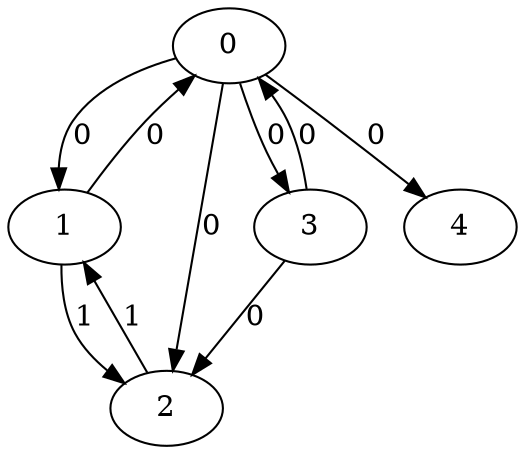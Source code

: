 // Source:1825 Canonical: -1 0 0 0 0 0 -1 1 -1 -1 -1 1 -1 -1 -1 0 -1 0 -1 -1 -1 -1 -1 -1 -1
digraph HRA_from_1825_graph_000 {
  0 -> 1 [label="0"];
  0 -> 2 [label="0"];
  0 -> 3 [label="0"];
  1 -> 0 [label="0"];
  1 -> 2 [label="1"];
  2 -> 1 [label="1"];
  3 -> 0 [label="0"];
  3 -> 2 [label="0"];
  0 -> 4 [label="0"];
}

// Source:1825 Canonical: -1 0 0 0 0 0 -1 1 -1 -1 -1 1 -1 -1 -1 0 -1 0 -1 -1 0 -1 -1 -1 -1
digraph HRA_from_1825_graph_001 {
  0 -> 1 [label="0"];
  0 -> 2 [label="0"];
  0 -> 3 [label="0"];
  1 -> 0 [label="0"];
  1 -> 2 [label="1"];
  2 -> 1 [label="1"];
  3 -> 0 [label="0"];
  3 -> 2 [label="0"];
  0 -> 4 [label="0"];
  4 -> 0 [label="0"];
}

// Source:1825 Canonical: -1 0 0 0 -1 0 -1 1 -1 0 -1 1 -1 -1 -1 0 -1 0 -1 -1 -1 -1 -1 -1 -1
digraph HRA_from_1825_graph_002 {
  0 -> 1 [label="0"];
  0 -> 2 [label="0"];
  0 -> 3 [label="0"];
  1 -> 0 [label="0"];
  1 -> 2 [label="1"];
  2 -> 1 [label="1"];
  3 -> 0 [label="0"];
  3 -> 2 [label="0"];
  1 -> 4 [label="0"];
}

// Source:1825 Canonical: -1 0 0 0 0 0 -1 1 -1 0 -1 1 -1 -1 -1 0 -1 0 -1 -1 -1 -1 -1 -1 -1
digraph HRA_from_1825_graph_003 {
  0 -> 1 [label="0"];
  0 -> 2 [label="0"];
  0 -> 3 [label="0"];
  1 -> 0 [label="0"];
  1 -> 2 [label="1"];
  2 -> 1 [label="1"];
  3 -> 0 [label="0"];
  3 -> 2 [label="0"];
  0 -> 4 [label="0"];
  1 -> 4 [label="0"];
}

// Source:1825 Canonical: -1 0 0 0 -1 0 -1 1 -1 0 -1 1 -1 -1 -1 0 -1 0 -1 -1 0 -1 -1 -1 -1
digraph HRA_from_1825_graph_004 {
  0 -> 1 [label="0"];
  0 -> 2 [label="0"];
  0 -> 3 [label="0"];
  1 -> 0 [label="0"];
  1 -> 2 [label="1"];
  2 -> 1 [label="1"];
  3 -> 0 [label="0"];
  3 -> 2 [label="0"];
  4 -> 0 [label="0"];
  1 -> 4 [label="0"];
}

// Source:1825 Canonical: -1 0 0 0 0 0 -1 1 -1 0 -1 1 -1 -1 -1 0 -1 0 -1 -1 0 -1 -1 -1 -1
digraph HRA_from_1825_graph_005 {
  0 -> 1 [label="0"];
  0 -> 2 [label="0"];
  0 -> 3 [label="0"];
  1 -> 0 [label="0"];
  1 -> 2 [label="1"];
  2 -> 1 [label="1"];
  3 -> 0 [label="0"];
  3 -> 2 [label="0"];
  0 -> 4 [label="0"];
  4 -> 0 [label="0"];
  1 -> 4 [label="0"];
}

// Source:1825 Canonical: -1 0 0 0 0 0 -1 1 -1 -1 -1 1 -1 -1 -1 0 -1 0 -1 -1 -1 0 -1 -1 -1
digraph HRA_from_1825_graph_006 {
  0 -> 1 [label="0"];
  0 -> 2 [label="0"];
  0 -> 3 [label="0"];
  1 -> 0 [label="0"];
  1 -> 2 [label="1"];
  2 -> 1 [label="1"];
  3 -> 0 [label="0"];
  3 -> 2 [label="0"];
  0 -> 4 [label="0"];
  4 -> 1 [label="0"];
}

// Source:1825 Canonical: -1 0 0 0 0 0 -1 1 -1 -1 -1 1 -1 -1 -1 0 -1 0 -1 -1 0 0 -1 -1 -1
digraph HRA_from_1825_graph_007 {
  0 -> 1 [label="0"];
  0 -> 2 [label="0"];
  0 -> 3 [label="0"];
  1 -> 0 [label="0"];
  1 -> 2 [label="1"];
  2 -> 1 [label="1"];
  3 -> 0 [label="0"];
  3 -> 2 [label="0"];
  0 -> 4 [label="0"];
  4 -> 0 [label="0"];
  4 -> 1 [label="0"];
}

// Source:1825 Canonical: -1 0 0 0 -1 0 -1 1 -1 0 -1 1 -1 -1 -1 0 -1 0 -1 -1 -1 0 -1 -1 -1
digraph HRA_from_1825_graph_008 {
  0 -> 1 [label="0"];
  0 -> 2 [label="0"];
  0 -> 3 [label="0"];
  1 -> 0 [label="0"];
  1 -> 2 [label="1"];
  2 -> 1 [label="1"];
  3 -> 0 [label="0"];
  3 -> 2 [label="0"];
  1 -> 4 [label="0"];
  4 -> 1 [label="0"];
}

// Source:1825 Canonical: -1 0 0 0 0 0 -1 1 -1 0 -1 1 -1 -1 -1 0 -1 0 -1 -1 -1 0 -1 -1 -1
digraph HRA_from_1825_graph_009 {
  0 -> 1 [label="0"];
  0 -> 2 [label="0"];
  0 -> 3 [label="0"];
  1 -> 0 [label="0"];
  1 -> 2 [label="1"];
  2 -> 1 [label="1"];
  3 -> 0 [label="0"];
  3 -> 2 [label="0"];
  0 -> 4 [label="0"];
  1 -> 4 [label="0"];
  4 -> 1 [label="0"];
}

// Source:1825 Canonical: -1 0 0 0 -1 0 -1 1 -1 0 -1 1 -1 -1 -1 0 -1 0 -1 -1 0 0 -1 -1 -1
digraph HRA_from_1825_graph_010 {
  0 -> 1 [label="0"];
  0 -> 2 [label="0"];
  0 -> 3 [label="0"];
  1 -> 0 [label="0"];
  1 -> 2 [label="1"];
  2 -> 1 [label="1"];
  3 -> 0 [label="0"];
  3 -> 2 [label="0"];
  4 -> 0 [label="0"];
  1 -> 4 [label="0"];
  4 -> 1 [label="0"];
}

// Source:1825 Canonical: -1 0 0 0 0 0 -1 1 -1 0 -1 1 -1 -1 -1 0 -1 0 -1 -1 0 0 -1 -1 -1
digraph HRA_from_1825_graph_011 {
  0 -> 1 [label="0"];
  0 -> 2 [label="0"];
  0 -> 3 [label="0"];
  1 -> 0 [label="0"];
  1 -> 2 [label="1"];
  2 -> 1 [label="1"];
  3 -> 0 [label="0"];
  3 -> 2 [label="0"];
  0 -> 4 [label="0"];
  4 -> 0 [label="0"];
  1 -> 4 [label="0"];
  4 -> 1 [label="0"];
}

// Source:1825 Canonical: -1 0 0 0 -1 0 -1 1 -1 -1 -1 1 -1 -1 0 0 -1 0 -1 -1 -1 -1 -1 -1 -1
digraph HRA_from_1825_graph_012 {
  0 -> 1 [label="0"];
  0 -> 2 [label="0"];
  0 -> 3 [label="0"];
  1 -> 0 [label="0"];
  1 -> 2 [label="1"];
  2 -> 1 [label="1"];
  3 -> 0 [label="0"];
  3 -> 2 [label="0"];
  2 -> 4 [label="0"];
}

// Source:1825 Canonical: -1 0 0 0 0 0 -1 1 -1 -1 -1 1 -1 -1 0 0 -1 0 -1 -1 -1 -1 -1 -1 -1
digraph HRA_from_1825_graph_013 {
  0 -> 1 [label="0"];
  0 -> 2 [label="0"];
  0 -> 3 [label="0"];
  1 -> 0 [label="0"];
  1 -> 2 [label="1"];
  2 -> 1 [label="1"];
  3 -> 0 [label="0"];
  3 -> 2 [label="0"];
  0 -> 4 [label="0"];
  2 -> 4 [label="0"];
}

// Source:1825 Canonical: -1 0 0 0 -1 0 -1 1 -1 -1 -1 1 -1 -1 0 0 -1 0 -1 -1 0 -1 -1 -1 -1
digraph HRA_from_1825_graph_014 {
  0 -> 1 [label="0"];
  0 -> 2 [label="0"];
  0 -> 3 [label="0"];
  1 -> 0 [label="0"];
  1 -> 2 [label="1"];
  2 -> 1 [label="1"];
  3 -> 0 [label="0"];
  3 -> 2 [label="0"];
  4 -> 0 [label="0"];
  2 -> 4 [label="0"];
}

// Source:1825 Canonical: -1 0 0 0 0 0 -1 1 -1 -1 -1 1 -1 -1 0 0 -1 0 -1 -1 0 -1 -1 -1 -1
digraph HRA_from_1825_graph_015 {
  0 -> 1 [label="0"];
  0 -> 2 [label="0"];
  0 -> 3 [label="0"];
  1 -> 0 [label="0"];
  1 -> 2 [label="1"];
  2 -> 1 [label="1"];
  3 -> 0 [label="0"];
  3 -> 2 [label="0"];
  0 -> 4 [label="0"];
  4 -> 0 [label="0"];
  2 -> 4 [label="0"];
}

// Source:1825 Canonical: -1 0 0 0 -1 0 -1 1 -1 0 -1 1 -1 -1 0 0 -1 0 -1 -1 -1 -1 -1 -1 -1
digraph HRA_from_1825_graph_016 {
  0 -> 1 [label="0"];
  0 -> 2 [label="0"];
  0 -> 3 [label="0"];
  1 -> 0 [label="0"];
  1 -> 2 [label="1"];
  2 -> 1 [label="1"];
  3 -> 0 [label="0"];
  3 -> 2 [label="0"];
  1 -> 4 [label="0"];
  2 -> 4 [label="0"];
}

// Source:1825 Canonical: -1 0 0 0 0 0 -1 1 -1 0 -1 1 -1 -1 0 0 -1 0 -1 -1 -1 -1 -1 -1 -1
digraph HRA_from_1825_graph_017 {
  0 -> 1 [label="0"];
  0 -> 2 [label="0"];
  0 -> 3 [label="0"];
  1 -> 0 [label="0"];
  1 -> 2 [label="1"];
  2 -> 1 [label="1"];
  3 -> 0 [label="0"];
  3 -> 2 [label="0"];
  0 -> 4 [label="0"];
  1 -> 4 [label="0"];
  2 -> 4 [label="0"];
}

// Source:1825 Canonical: -1 0 0 0 -1 0 -1 1 -1 0 -1 1 -1 -1 0 0 -1 0 -1 -1 0 -1 -1 -1 -1
digraph HRA_from_1825_graph_018 {
  0 -> 1 [label="0"];
  0 -> 2 [label="0"];
  0 -> 3 [label="0"];
  1 -> 0 [label="0"];
  1 -> 2 [label="1"];
  2 -> 1 [label="1"];
  3 -> 0 [label="0"];
  3 -> 2 [label="0"];
  4 -> 0 [label="0"];
  1 -> 4 [label="0"];
  2 -> 4 [label="0"];
}

// Source:1825 Canonical: -1 0 0 0 0 0 -1 1 -1 0 -1 1 -1 -1 0 0 -1 0 -1 -1 0 -1 -1 -1 -1
digraph HRA_from_1825_graph_019 {
  0 -> 1 [label="0"];
  0 -> 2 [label="0"];
  0 -> 3 [label="0"];
  1 -> 0 [label="0"];
  1 -> 2 [label="1"];
  2 -> 1 [label="1"];
  3 -> 0 [label="0"];
  3 -> 2 [label="0"];
  0 -> 4 [label="0"];
  4 -> 0 [label="0"];
  1 -> 4 [label="0"];
  2 -> 4 [label="0"];
}

// Source:1825 Canonical: -1 0 0 0 -1 0 -1 1 -1 -1 -1 1 -1 -1 0 0 -1 0 -1 -1 -1 0 -1 -1 -1
digraph HRA_from_1825_graph_020 {
  0 -> 1 [label="0"];
  0 -> 2 [label="0"];
  0 -> 3 [label="0"];
  1 -> 0 [label="0"];
  1 -> 2 [label="1"];
  2 -> 1 [label="1"];
  3 -> 0 [label="0"];
  3 -> 2 [label="0"];
  4 -> 1 [label="0"];
  2 -> 4 [label="0"];
}

// Source:1825 Canonical: -1 0 0 0 0 0 -1 1 -1 -1 -1 1 -1 -1 0 0 -1 0 -1 -1 -1 0 -1 -1 -1
digraph HRA_from_1825_graph_021 {
  0 -> 1 [label="0"];
  0 -> 2 [label="0"];
  0 -> 3 [label="0"];
  1 -> 0 [label="0"];
  1 -> 2 [label="1"];
  2 -> 1 [label="1"];
  3 -> 0 [label="0"];
  3 -> 2 [label="0"];
  0 -> 4 [label="0"];
  4 -> 1 [label="0"];
  2 -> 4 [label="0"];
}

// Source:1825 Canonical: -1 0 0 0 -1 0 -1 1 -1 -1 -1 1 -1 -1 0 0 -1 0 -1 -1 0 0 -1 -1 -1
digraph HRA_from_1825_graph_022 {
  0 -> 1 [label="0"];
  0 -> 2 [label="0"];
  0 -> 3 [label="0"];
  1 -> 0 [label="0"];
  1 -> 2 [label="1"];
  2 -> 1 [label="1"];
  3 -> 0 [label="0"];
  3 -> 2 [label="0"];
  4 -> 0 [label="0"];
  4 -> 1 [label="0"];
  2 -> 4 [label="0"];
}

// Source:1825 Canonical: -1 0 0 0 0 0 -1 1 -1 -1 -1 1 -1 -1 0 0 -1 0 -1 -1 0 0 -1 -1 -1
digraph HRA_from_1825_graph_023 {
  0 -> 1 [label="0"];
  0 -> 2 [label="0"];
  0 -> 3 [label="0"];
  1 -> 0 [label="0"];
  1 -> 2 [label="1"];
  2 -> 1 [label="1"];
  3 -> 0 [label="0"];
  3 -> 2 [label="0"];
  0 -> 4 [label="0"];
  4 -> 0 [label="0"];
  4 -> 1 [label="0"];
  2 -> 4 [label="0"];
}

// Source:1825 Canonical: -1 0 0 0 -1 0 -1 1 -1 0 -1 1 -1 -1 0 0 -1 0 -1 -1 -1 0 -1 -1 -1
digraph HRA_from_1825_graph_024 {
  0 -> 1 [label="0"];
  0 -> 2 [label="0"];
  0 -> 3 [label="0"];
  1 -> 0 [label="0"];
  1 -> 2 [label="1"];
  2 -> 1 [label="1"];
  3 -> 0 [label="0"];
  3 -> 2 [label="0"];
  1 -> 4 [label="0"];
  4 -> 1 [label="0"];
  2 -> 4 [label="0"];
}

// Source:1825 Canonical: -1 0 0 0 0 0 -1 1 -1 0 -1 1 -1 -1 0 0 -1 0 -1 -1 -1 0 -1 -1 -1
digraph HRA_from_1825_graph_025 {
  0 -> 1 [label="0"];
  0 -> 2 [label="0"];
  0 -> 3 [label="0"];
  1 -> 0 [label="0"];
  1 -> 2 [label="1"];
  2 -> 1 [label="1"];
  3 -> 0 [label="0"];
  3 -> 2 [label="0"];
  0 -> 4 [label="0"];
  1 -> 4 [label="0"];
  4 -> 1 [label="0"];
  2 -> 4 [label="0"];
}

// Source:1825 Canonical: -1 0 0 0 -1 0 -1 1 -1 0 -1 1 -1 -1 0 0 -1 0 -1 -1 0 0 -1 -1 -1
digraph HRA_from_1825_graph_026 {
  0 -> 1 [label="0"];
  0 -> 2 [label="0"];
  0 -> 3 [label="0"];
  1 -> 0 [label="0"];
  1 -> 2 [label="1"];
  2 -> 1 [label="1"];
  3 -> 0 [label="0"];
  3 -> 2 [label="0"];
  4 -> 0 [label="0"];
  1 -> 4 [label="0"];
  4 -> 1 [label="0"];
  2 -> 4 [label="0"];
}

// Source:1825 Canonical: -1 0 0 0 0 0 -1 1 -1 0 -1 1 -1 -1 0 0 -1 0 -1 -1 0 0 -1 -1 -1
digraph HRA_from_1825_graph_027 {
  0 -> 1 [label="0"];
  0 -> 2 [label="0"];
  0 -> 3 [label="0"];
  1 -> 0 [label="0"];
  1 -> 2 [label="1"];
  2 -> 1 [label="1"];
  3 -> 0 [label="0"];
  3 -> 2 [label="0"];
  0 -> 4 [label="0"];
  4 -> 0 [label="0"];
  1 -> 4 [label="0"];
  4 -> 1 [label="0"];
  2 -> 4 [label="0"];
}

// Source:1825 Canonical: -1 0 0 0 0 0 -1 1 -1 -1 -1 1 -1 -1 -1 0 -1 0 -1 -1 -1 -1 0 -1 -1
digraph HRA_from_1825_graph_028 {
  0 -> 1 [label="0"];
  0 -> 2 [label="0"];
  0 -> 3 [label="0"];
  1 -> 0 [label="0"];
  1 -> 2 [label="1"];
  2 -> 1 [label="1"];
  3 -> 0 [label="0"];
  3 -> 2 [label="0"];
  0 -> 4 [label="0"];
  4 -> 2 [label="0"];
}

// Source:1825 Canonical: -1 0 0 0 0 0 -1 1 -1 -1 -1 1 -1 -1 -1 0 -1 0 -1 -1 0 -1 0 -1 -1
digraph HRA_from_1825_graph_029 {
  0 -> 1 [label="0"];
  0 -> 2 [label="0"];
  0 -> 3 [label="0"];
  1 -> 0 [label="0"];
  1 -> 2 [label="1"];
  2 -> 1 [label="1"];
  3 -> 0 [label="0"];
  3 -> 2 [label="0"];
  0 -> 4 [label="0"];
  4 -> 0 [label="0"];
  4 -> 2 [label="0"];
}

// Source:1825 Canonical: -1 0 0 0 -1 0 -1 1 -1 0 -1 1 -1 -1 -1 0 -1 0 -1 -1 -1 -1 0 -1 -1
digraph HRA_from_1825_graph_030 {
  0 -> 1 [label="0"];
  0 -> 2 [label="0"];
  0 -> 3 [label="0"];
  1 -> 0 [label="0"];
  1 -> 2 [label="1"];
  2 -> 1 [label="1"];
  3 -> 0 [label="0"];
  3 -> 2 [label="0"];
  1 -> 4 [label="0"];
  4 -> 2 [label="0"];
}

// Source:1825 Canonical: -1 0 0 0 0 0 -1 1 -1 0 -1 1 -1 -1 -1 0 -1 0 -1 -1 -1 -1 0 -1 -1
digraph HRA_from_1825_graph_031 {
  0 -> 1 [label="0"];
  0 -> 2 [label="0"];
  0 -> 3 [label="0"];
  1 -> 0 [label="0"];
  1 -> 2 [label="1"];
  2 -> 1 [label="1"];
  3 -> 0 [label="0"];
  3 -> 2 [label="0"];
  0 -> 4 [label="0"];
  1 -> 4 [label="0"];
  4 -> 2 [label="0"];
}

// Source:1825 Canonical: -1 0 0 0 -1 0 -1 1 -1 0 -1 1 -1 -1 -1 0 -1 0 -1 -1 0 -1 0 -1 -1
digraph HRA_from_1825_graph_032 {
  0 -> 1 [label="0"];
  0 -> 2 [label="0"];
  0 -> 3 [label="0"];
  1 -> 0 [label="0"];
  1 -> 2 [label="1"];
  2 -> 1 [label="1"];
  3 -> 0 [label="0"];
  3 -> 2 [label="0"];
  4 -> 0 [label="0"];
  1 -> 4 [label="0"];
  4 -> 2 [label="0"];
}

// Source:1825 Canonical: -1 0 0 0 0 0 -1 1 -1 0 -1 1 -1 -1 -1 0 -1 0 -1 -1 0 -1 0 -1 -1
digraph HRA_from_1825_graph_033 {
  0 -> 1 [label="0"];
  0 -> 2 [label="0"];
  0 -> 3 [label="0"];
  1 -> 0 [label="0"];
  1 -> 2 [label="1"];
  2 -> 1 [label="1"];
  3 -> 0 [label="0"];
  3 -> 2 [label="0"];
  0 -> 4 [label="0"];
  4 -> 0 [label="0"];
  1 -> 4 [label="0"];
  4 -> 2 [label="0"];
}

// Source:1825 Canonical: -1 0 0 0 0 0 -1 1 -1 -1 -1 1 -1 -1 -1 0 -1 0 -1 -1 -1 0 0 -1 -1
digraph HRA_from_1825_graph_034 {
  0 -> 1 [label="0"];
  0 -> 2 [label="0"];
  0 -> 3 [label="0"];
  1 -> 0 [label="0"];
  1 -> 2 [label="1"];
  2 -> 1 [label="1"];
  3 -> 0 [label="0"];
  3 -> 2 [label="0"];
  0 -> 4 [label="0"];
  4 -> 1 [label="0"];
  4 -> 2 [label="0"];
}

// Source:1825 Canonical: -1 0 0 0 0 0 -1 1 -1 -1 -1 1 -1 -1 -1 0 -1 0 -1 -1 0 0 0 -1 -1
digraph HRA_from_1825_graph_035 {
  0 -> 1 [label="0"];
  0 -> 2 [label="0"];
  0 -> 3 [label="0"];
  1 -> 0 [label="0"];
  1 -> 2 [label="1"];
  2 -> 1 [label="1"];
  3 -> 0 [label="0"];
  3 -> 2 [label="0"];
  0 -> 4 [label="0"];
  4 -> 0 [label="0"];
  4 -> 1 [label="0"];
  4 -> 2 [label="0"];
}

// Source:1825 Canonical: -1 0 0 0 -1 0 -1 1 -1 0 -1 1 -1 -1 -1 0 -1 0 -1 -1 -1 0 0 -1 -1
digraph HRA_from_1825_graph_036 {
  0 -> 1 [label="0"];
  0 -> 2 [label="0"];
  0 -> 3 [label="0"];
  1 -> 0 [label="0"];
  1 -> 2 [label="1"];
  2 -> 1 [label="1"];
  3 -> 0 [label="0"];
  3 -> 2 [label="0"];
  1 -> 4 [label="0"];
  4 -> 1 [label="0"];
  4 -> 2 [label="0"];
}

// Source:1825 Canonical: -1 0 0 0 0 0 -1 1 -1 0 -1 1 -1 -1 -1 0 -1 0 -1 -1 -1 0 0 -1 -1
digraph HRA_from_1825_graph_037 {
  0 -> 1 [label="0"];
  0 -> 2 [label="0"];
  0 -> 3 [label="0"];
  1 -> 0 [label="0"];
  1 -> 2 [label="1"];
  2 -> 1 [label="1"];
  3 -> 0 [label="0"];
  3 -> 2 [label="0"];
  0 -> 4 [label="0"];
  1 -> 4 [label="0"];
  4 -> 1 [label="0"];
  4 -> 2 [label="0"];
}

// Source:1825 Canonical: -1 0 0 0 -1 0 -1 1 -1 0 -1 1 -1 -1 -1 0 -1 0 -1 -1 0 0 0 -1 -1
digraph HRA_from_1825_graph_038 {
  0 -> 1 [label="0"];
  0 -> 2 [label="0"];
  0 -> 3 [label="0"];
  1 -> 0 [label="0"];
  1 -> 2 [label="1"];
  2 -> 1 [label="1"];
  3 -> 0 [label="0"];
  3 -> 2 [label="0"];
  4 -> 0 [label="0"];
  1 -> 4 [label="0"];
  4 -> 1 [label="0"];
  4 -> 2 [label="0"];
}

// Source:1825 Canonical: -1 0 0 0 0 0 -1 1 -1 0 -1 1 -1 -1 -1 0 -1 0 -1 -1 0 0 0 -1 -1
digraph HRA_from_1825_graph_039 {
  0 -> 1 [label="0"];
  0 -> 2 [label="0"];
  0 -> 3 [label="0"];
  1 -> 0 [label="0"];
  1 -> 2 [label="1"];
  2 -> 1 [label="1"];
  3 -> 0 [label="0"];
  3 -> 2 [label="0"];
  0 -> 4 [label="0"];
  4 -> 0 [label="0"];
  1 -> 4 [label="0"];
  4 -> 1 [label="0"];
  4 -> 2 [label="0"];
}

// Source:1825 Canonical: -1 0 0 0 -1 0 -1 1 -1 -1 -1 1 -1 -1 0 0 -1 0 -1 -1 -1 -1 0 -1 -1
digraph HRA_from_1825_graph_040 {
  0 -> 1 [label="0"];
  0 -> 2 [label="0"];
  0 -> 3 [label="0"];
  1 -> 0 [label="0"];
  1 -> 2 [label="1"];
  2 -> 1 [label="1"];
  3 -> 0 [label="0"];
  3 -> 2 [label="0"];
  2 -> 4 [label="0"];
  4 -> 2 [label="0"];
}

// Source:1825 Canonical: -1 0 0 0 0 0 -1 1 -1 -1 -1 1 -1 -1 0 0 -1 0 -1 -1 -1 -1 0 -1 -1
digraph HRA_from_1825_graph_041 {
  0 -> 1 [label="0"];
  0 -> 2 [label="0"];
  0 -> 3 [label="0"];
  1 -> 0 [label="0"];
  1 -> 2 [label="1"];
  2 -> 1 [label="1"];
  3 -> 0 [label="0"];
  3 -> 2 [label="0"];
  0 -> 4 [label="0"];
  2 -> 4 [label="0"];
  4 -> 2 [label="0"];
}

// Source:1825 Canonical: -1 0 0 0 -1 0 -1 1 -1 -1 -1 1 -1 -1 0 0 -1 0 -1 -1 0 -1 0 -1 -1
digraph HRA_from_1825_graph_042 {
  0 -> 1 [label="0"];
  0 -> 2 [label="0"];
  0 -> 3 [label="0"];
  1 -> 0 [label="0"];
  1 -> 2 [label="1"];
  2 -> 1 [label="1"];
  3 -> 0 [label="0"];
  3 -> 2 [label="0"];
  4 -> 0 [label="0"];
  2 -> 4 [label="0"];
  4 -> 2 [label="0"];
}

// Source:1825 Canonical: -1 0 0 0 0 0 -1 1 -1 -1 -1 1 -1 -1 0 0 -1 0 -1 -1 0 -1 0 -1 -1
digraph HRA_from_1825_graph_043 {
  0 -> 1 [label="0"];
  0 -> 2 [label="0"];
  0 -> 3 [label="0"];
  1 -> 0 [label="0"];
  1 -> 2 [label="1"];
  2 -> 1 [label="1"];
  3 -> 0 [label="0"];
  3 -> 2 [label="0"];
  0 -> 4 [label="0"];
  4 -> 0 [label="0"];
  2 -> 4 [label="0"];
  4 -> 2 [label="0"];
}

// Source:1825 Canonical: -1 0 0 0 -1 0 -1 1 -1 0 -1 1 -1 -1 0 0 -1 0 -1 -1 -1 -1 0 -1 -1
digraph HRA_from_1825_graph_044 {
  0 -> 1 [label="0"];
  0 -> 2 [label="0"];
  0 -> 3 [label="0"];
  1 -> 0 [label="0"];
  1 -> 2 [label="1"];
  2 -> 1 [label="1"];
  3 -> 0 [label="0"];
  3 -> 2 [label="0"];
  1 -> 4 [label="0"];
  2 -> 4 [label="0"];
  4 -> 2 [label="0"];
}

// Source:1825 Canonical: -1 0 0 0 0 0 -1 1 -1 0 -1 1 -1 -1 0 0 -1 0 -1 -1 -1 -1 0 -1 -1
digraph HRA_from_1825_graph_045 {
  0 -> 1 [label="0"];
  0 -> 2 [label="0"];
  0 -> 3 [label="0"];
  1 -> 0 [label="0"];
  1 -> 2 [label="1"];
  2 -> 1 [label="1"];
  3 -> 0 [label="0"];
  3 -> 2 [label="0"];
  0 -> 4 [label="0"];
  1 -> 4 [label="0"];
  2 -> 4 [label="0"];
  4 -> 2 [label="0"];
}

// Source:1825 Canonical: -1 0 0 0 -1 0 -1 1 -1 0 -1 1 -1 -1 0 0 -1 0 -1 -1 0 -1 0 -1 -1
digraph HRA_from_1825_graph_046 {
  0 -> 1 [label="0"];
  0 -> 2 [label="0"];
  0 -> 3 [label="0"];
  1 -> 0 [label="0"];
  1 -> 2 [label="1"];
  2 -> 1 [label="1"];
  3 -> 0 [label="0"];
  3 -> 2 [label="0"];
  4 -> 0 [label="0"];
  1 -> 4 [label="0"];
  2 -> 4 [label="0"];
  4 -> 2 [label="0"];
}

// Source:1825 Canonical: -1 0 0 0 0 0 -1 1 -1 0 -1 1 -1 -1 0 0 -1 0 -1 -1 0 -1 0 -1 -1
digraph HRA_from_1825_graph_047 {
  0 -> 1 [label="0"];
  0 -> 2 [label="0"];
  0 -> 3 [label="0"];
  1 -> 0 [label="0"];
  1 -> 2 [label="1"];
  2 -> 1 [label="1"];
  3 -> 0 [label="0"];
  3 -> 2 [label="0"];
  0 -> 4 [label="0"];
  4 -> 0 [label="0"];
  1 -> 4 [label="0"];
  2 -> 4 [label="0"];
  4 -> 2 [label="0"];
}

// Source:1825 Canonical: -1 0 0 0 -1 0 -1 1 -1 -1 -1 1 -1 -1 0 0 -1 0 -1 -1 -1 0 0 -1 -1
digraph HRA_from_1825_graph_048 {
  0 -> 1 [label="0"];
  0 -> 2 [label="0"];
  0 -> 3 [label="0"];
  1 -> 0 [label="0"];
  1 -> 2 [label="1"];
  2 -> 1 [label="1"];
  3 -> 0 [label="0"];
  3 -> 2 [label="0"];
  4 -> 1 [label="0"];
  2 -> 4 [label="0"];
  4 -> 2 [label="0"];
}

// Source:1825 Canonical: -1 0 0 0 0 0 -1 1 -1 -1 -1 1 -1 -1 0 0 -1 0 -1 -1 -1 0 0 -1 -1
digraph HRA_from_1825_graph_049 {
  0 -> 1 [label="0"];
  0 -> 2 [label="0"];
  0 -> 3 [label="0"];
  1 -> 0 [label="0"];
  1 -> 2 [label="1"];
  2 -> 1 [label="1"];
  3 -> 0 [label="0"];
  3 -> 2 [label="0"];
  0 -> 4 [label="0"];
  4 -> 1 [label="0"];
  2 -> 4 [label="0"];
  4 -> 2 [label="0"];
}

// Source:1825 Canonical: -1 0 0 0 -1 0 -1 1 -1 -1 -1 1 -1 -1 0 0 -1 0 -1 -1 0 0 0 -1 -1
digraph HRA_from_1825_graph_050 {
  0 -> 1 [label="0"];
  0 -> 2 [label="0"];
  0 -> 3 [label="0"];
  1 -> 0 [label="0"];
  1 -> 2 [label="1"];
  2 -> 1 [label="1"];
  3 -> 0 [label="0"];
  3 -> 2 [label="0"];
  4 -> 0 [label="0"];
  4 -> 1 [label="0"];
  2 -> 4 [label="0"];
  4 -> 2 [label="0"];
}

// Source:1825 Canonical: -1 0 0 0 0 0 -1 1 -1 -1 -1 1 -1 -1 0 0 -1 0 -1 -1 0 0 0 -1 -1
digraph HRA_from_1825_graph_051 {
  0 -> 1 [label="0"];
  0 -> 2 [label="0"];
  0 -> 3 [label="0"];
  1 -> 0 [label="0"];
  1 -> 2 [label="1"];
  2 -> 1 [label="1"];
  3 -> 0 [label="0"];
  3 -> 2 [label="0"];
  0 -> 4 [label="0"];
  4 -> 0 [label="0"];
  4 -> 1 [label="0"];
  2 -> 4 [label="0"];
  4 -> 2 [label="0"];
}

// Source:1825 Canonical: -1 0 0 0 -1 0 -1 1 -1 0 -1 1 -1 -1 0 0 -1 0 -1 -1 -1 0 0 -1 -1
digraph HRA_from_1825_graph_052 {
  0 -> 1 [label="0"];
  0 -> 2 [label="0"];
  0 -> 3 [label="0"];
  1 -> 0 [label="0"];
  1 -> 2 [label="1"];
  2 -> 1 [label="1"];
  3 -> 0 [label="0"];
  3 -> 2 [label="0"];
  1 -> 4 [label="0"];
  4 -> 1 [label="0"];
  2 -> 4 [label="0"];
  4 -> 2 [label="0"];
}

// Source:1825 Canonical: -1 0 0 0 0 0 -1 1 -1 0 -1 1 -1 -1 0 0 -1 0 -1 -1 -1 0 0 -1 -1
digraph HRA_from_1825_graph_053 {
  0 -> 1 [label="0"];
  0 -> 2 [label="0"];
  0 -> 3 [label="0"];
  1 -> 0 [label="0"];
  1 -> 2 [label="1"];
  2 -> 1 [label="1"];
  3 -> 0 [label="0"];
  3 -> 2 [label="0"];
  0 -> 4 [label="0"];
  1 -> 4 [label="0"];
  4 -> 1 [label="0"];
  2 -> 4 [label="0"];
  4 -> 2 [label="0"];
}

// Source:1825 Canonical: -1 0 0 0 -1 0 -1 1 -1 0 -1 1 -1 -1 0 0 -1 0 -1 -1 0 0 0 -1 -1
digraph HRA_from_1825_graph_054 {
  0 -> 1 [label="0"];
  0 -> 2 [label="0"];
  0 -> 3 [label="0"];
  1 -> 0 [label="0"];
  1 -> 2 [label="1"];
  2 -> 1 [label="1"];
  3 -> 0 [label="0"];
  3 -> 2 [label="0"];
  4 -> 0 [label="0"];
  1 -> 4 [label="0"];
  4 -> 1 [label="0"];
  2 -> 4 [label="0"];
  4 -> 2 [label="0"];
}

// Source:1825 Canonical: -1 0 0 0 0 0 -1 1 -1 0 -1 1 -1 -1 0 0 -1 0 -1 -1 0 0 0 -1 -1
digraph HRA_from_1825_graph_055 {
  0 -> 1 [label="0"];
  0 -> 2 [label="0"];
  0 -> 3 [label="0"];
  1 -> 0 [label="0"];
  1 -> 2 [label="1"];
  2 -> 1 [label="1"];
  3 -> 0 [label="0"];
  3 -> 2 [label="0"];
  0 -> 4 [label="0"];
  4 -> 0 [label="0"];
  1 -> 4 [label="0"];
  4 -> 1 [label="0"];
  2 -> 4 [label="0"];
  4 -> 2 [label="0"];
}

// Source:1825 Canonical: -1 0 0 0 -1 0 -1 1 -1 -1 -1 1 -1 -1 -1 0 -1 0 -1 0 -1 -1 -1 -1 -1
digraph HRA_from_1825_graph_056 {
  0 -> 1 [label="0"];
  0 -> 2 [label="0"];
  0 -> 3 [label="0"];
  1 -> 0 [label="0"];
  1 -> 2 [label="1"];
  2 -> 1 [label="1"];
  3 -> 0 [label="0"];
  3 -> 2 [label="0"];
  3 -> 4 [label="0"];
}

// Source:1825 Canonical: -1 0 0 0 0 0 -1 1 -1 -1 -1 1 -1 -1 -1 0 -1 0 -1 0 -1 -1 -1 -1 -1
digraph HRA_from_1825_graph_057 {
  0 -> 1 [label="0"];
  0 -> 2 [label="0"];
  0 -> 3 [label="0"];
  1 -> 0 [label="0"];
  1 -> 2 [label="1"];
  2 -> 1 [label="1"];
  3 -> 0 [label="0"];
  3 -> 2 [label="0"];
  0 -> 4 [label="0"];
  3 -> 4 [label="0"];
}

// Source:1825 Canonical: -1 0 0 0 -1 0 -1 1 -1 -1 -1 1 -1 -1 -1 0 -1 0 -1 0 0 -1 -1 -1 -1
digraph HRA_from_1825_graph_058 {
  0 -> 1 [label="0"];
  0 -> 2 [label="0"];
  0 -> 3 [label="0"];
  1 -> 0 [label="0"];
  1 -> 2 [label="1"];
  2 -> 1 [label="1"];
  3 -> 0 [label="0"];
  3 -> 2 [label="0"];
  4 -> 0 [label="0"];
  3 -> 4 [label="0"];
}

// Source:1825 Canonical: -1 0 0 0 0 0 -1 1 -1 -1 -1 1 -1 -1 -1 0 -1 0 -1 0 0 -1 -1 -1 -1
digraph HRA_from_1825_graph_059 {
  0 -> 1 [label="0"];
  0 -> 2 [label="0"];
  0 -> 3 [label="0"];
  1 -> 0 [label="0"];
  1 -> 2 [label="1"];
  2 -> 1 [label="1"];
  3 -> 0 [label="0"];
  3 -> 2 [label="0"];
  0 -> 4 [label="0"];
  4 -> 0 [label="0"];
  3 -> 4 [label="0"];
}

// Source:1825 Canonical: -1 0 0 0 -1 0 -1 1 -1 0 -1 1 -1 -1 -1 0 -1 0 -1 0 -1 -1 -1 -1 -1
digraph HRA_from_1825_graph_060 {
  0 -> 1 [label="0"];
  0 -> 2 [label="0"];
  0 -> 3 [label="0"];
  1 -> 0 [label="0"];
  1 -> 2 [label="1"];
  2 -> 1 [label="1"];
  3 -> 0 [label="0"];
  3 -> 2 [label="0"];
  1 -> 4 [label="0"];
  3 -> 4 [label="0"];
}

// Source:1825 Canonical: -1 0 0 0 0 0 -1 1 -1 0 -1 1 -1 -1 -1 0 -1 0 -1 0 -1 -1 -1 -1 -1
digraph HRA_from_1825_graph_061 {
  0 -> 1 [label="0"];
  0 -> 2 [label="0"];
  0 -> 3 [label="0"];
  1 -> 0 [label="0"];
  1 -> 2 [label="1"];
  2 -> 1 [label="1"];
  3 -> 0 [label="0"];
  3 -> 2 [label="0"];
  0 -> 4 [label="0"];
  1 -> 4 [label="0"];
  3 -> 4 [label="0"];
}

// Source:1825 Canonical: -1 0 0 0 -1 0 -1 1 -1 0 -1 1 -1 -1 -1 0 -1 0 -1 0 0 -1 -1 -1 -1
digraph HRA_from_1825_graph_062 {
  0 -> 1 [label="0"];
  0 -> 2 [label="0"];
  0 -> 3 [label="0"];
  1 -> 0 [label="0"];
  1 -> 2 [label="1"];
  2 -> 1 [label="1"];
  3 -> 0 [label="0"];
  3 -> 2 [label="0"];
  4 -> 0 [label="0"];
  1 -> 4 [label="0"];
  3 -> 4 [label="0"];
}

// Source:1825 Canonical: -1 0 0 0 0 0 -1 1 -1 0 -1 1 -1 -1 -1 0 -1 0 -1 0 0 -1 -1 -1 -1
digraph HRA_from_1825_graph_063 {
  0 -> 1 [label="0"];
  0 -> 2 [label="0"];
  0 -> 3 [label="0"];
  1 -> 0 [label="0"];
  1 -> 2 [label="1"];
  2 -> 1 [label="1"];
  3 -> 0 [label="0"];
  3 -> 2 [label="0"];
  0 -> 4 [label="0"];
  4 -> 0 [label="0"];
  1 -> 4 [label="0"];
  3 -> 4 [label="0"];
}

// Source:1825 Canonical: -1 0 0 0 -1 0 -1 1 -1 -1 -1 1 -1 -1 -1 0 -1 0 -1 0 -1 0 -1 -1 -1
digraph HRA_from_1825_graph_064 {
  0 -> 1 [label="0"];
  0 -> 2 [label="0"];
  0 -> 3 [label="0"];
  1 -> 0 [label="0"];
  1 -> 2 [label="1"];
  2 -> 1 [label="1"];
  3 -> 0 [label="0"];
  3 -> 2 [label="0"];
  4 -> 1 [label="0"];
  3 -> 4 [label="0"];
}

// Source:1825 Canonical: -1 0 0 0 0 0 -1 1 -1 -1 -1 1 -1 -1 -1 0 -1 0 -1 0 -1 0 -1 -1 -1
digraph HRA_from_1825_graph_065 {
  0 -> 1 [label="0"];
  0 -> 2 [label="0"];
  0 -> 3 [label="0"];
  1 -> 0 [label="0"];
  1 -> 2 [label="1"];
  2 -> 1 [label="1"];
  3 -> 0 [label="0"];
  3 -> 2 [label="0"];
  0 -> 4 [label="0"];
  4 -> 1 [label="0"];
  3 -> 4 [label="0"];
}

// Source:1825 Canonical: -1 0 0 0 -1 0 -1 1 -1 -1 -1 1 -1 -1 -1 0 -1 0 -1 0 0 0 -1 -1 -1
digraph HRA_from_1825_graph_066 {
  0 -> 1 [label="0"];
  0 -> 2 [label="0"];
  0 -> 3 [label="0"];
  1 -> 0 [label="0"];
  1 -> 2 [label="1"];
  2 -> 1 [label="1"];
  3 -> 0 [label="0"];
  3 -> 2 [label="0"];
  4 -> 0 [label="0"];
  4 -> 1 [label="0"];
  3 -> 4 [label="0"];
}

// Source:1825 Canonical: -1 0 0 0 0 0 -1 1 -1 -1 -1 1 -1 -1 -1 0 -1 0 -1 0 0 0 -1 -1 -1
digraph HRA_from_1825_graph_067 {
  0 -> 1 [label="0"];
  0 -> 2 [label="0"];
  0 -> 3 [label="0"];
  1 -> 0 [label="0"];
  1 -> 2 [label="1"];
  2 -> 1 [label="1"];
  3 -> 0 [label="0"];
  3 -> 2 [label="0"];
  0 -> 4 [label="0"];
  4 -> 0 [label="0"];
  4 -> 1 [label="0"];
  3 -> 4 [label="0"];
}

// Source:1825 Canonical: -1 0 0 0 -1 0 -1 1 -1 0 -1 1 -1 -1 -1 0 -1 0 -1 0 -1 0 -1 -1 -1
digraph HRA_from_1825_graph_068 {
  0 -> 1 [label="0"];
  0 -> 2 [label="0"];
  0 -> 3 [label="0"];
  1 -> 0 [label="0"];
  1 -> 2 [label="1"];
  2 -> 1 [label="1"];
  3 -> 0 [label="0"];
  3 -> 2 [label="0"];
  1 -> 4 [label="0"];
  4 -> 1 [label="0"];
  3 -> 4 [label="0"];
}

// Source:1825 Canonical: -1 0 0 0 0 0 -1 1 -1 0 -1 1 -1 -1 -1 0 -1 0 -1 0 -1 0 -1 -1 -1
digraph HRA_from_1825_graph_069 {
  0 -> 1 [label="0"];
  0 -> 2 [label="0"];
  0 -> 3 [label="0"];
  1 -> 0 [label="0"];
  1 -> 2 [label="1"];
  2 -> 1 [label="1"];
  3 -> 0 [label="0"];
  3 -> 2 [label="0"];
  0 -> 4 [label="0"];
  1 -> 4 [label="0"];
  4 -> 1 [label="0"];
  3 -> 4 [label="0"];
}

// Source:1825 Canonical: -1 0 0 0 -1 0 -1 1 -1 0 -1 1 -1 -1 -1 0 -1 0 -1 0 0 0 -1 -1 -1
digraph HRA_from_1825_graph_070 {
  0 -> 1 [label="0"];
  0 -> 2 [label="0"];
  0 -> 3 [label="0"];
  1 -> 0 [label="0"];
  1 -> 2 [label="1"];
  2 -> 1 [label="1"];
  3 -> 0 [label="0"];
  3 -> 2 [label="0"];
  4 -> 0 [label="0"];
  1 -> 4 [label="0"];
  4 -> 1 [label="0"];
  3 -> 4 [label="0"];
}

// Source:1825 Canonical: -1 0 0 0 0 0 -1 1 -1 0 -1 1 -1 -1 -1 0 -1 0 -1 0 0 0 -1 -1 -1
digraph HRA_from_1825_graph_071 {
  0 -> 1 [label="0"];
  0 -> 2 [label="0"];
  0 -> 3 [label="0"];
  1 -> 0 [label="0"];
  1 -> 2 [label="1"];
  2 -> 1 [label="1"];
  3 -> 0 [label="0"];
  3 -> 2 [label="0"];
  0 -> 4 [label="0"];
  4 -> 0 [label="0"];
  1 -> 4 [label="0"];
  4 -> 1 [label="0"];
  3 -> 4 [label="0"];
}

// Source:1825 Canonical: -1 0 0 0 -1 0 -1 1 -1 -1 -1 1 -1 -1 0 0 -1 0 -1 0 -1 -1 -1 -1 -1
digraph HRA_from_1825_graph_072 {
  0 -> 1 [label="0"];
  0 -> 2 [label="0"];
  0 -> 3 [label="0"];
  1 -> 0 [label="0"];
  1 -> 2 [label="1"];
  2 -> 1 [label="1"];
  3 -> 0 [label="0"];
  3 -> 2 [label="0"];
  2 -> 4 [label="0"];
  3 -> 4 [label="0"];
}

// Source:1825 Canonical: -1 0 0 0 0 0 -1 1 -1 -1 -1 1 -1 -1 0 0 -1 0 -1 0 -1 -1 -1 -1 -1
digraph HRA_from_1825_graph_073 {
  0 -> 1 [label="0"];
  0 -> 2 [label="0"];
  0 -> 3 [label="0"];
  1 -> 0 [label="0"];
  1 -> 2 [label="1"];
  2 -> 1 [label="1"];
  3 -> 0 [label="0"];
  3 -> 2 [label="0"];
  0 -> 4 [label="0"];
  2 -> 4 [label="0"];
  3 -> 4 [label="0"];
}

// Source:1825 Canonical: -1 0 0 0 -1 0 -1 1 -1 -1 -1 1 -1 -1 0 0 -1 0 -1 0 0 -1 -1 -1 -1
digraph HRA_from_1825_graph_074 {
  0 -> 1 [label="0"];
  0 -> 2 [label="0"];
  0 -> 3 [label="0"];
  1 -> 0 [label="0"];
  1 -> 2 [label="1"];
  2 -> 1 [label="1"];
  3 -> 0 [label="0"];
  3 -> 2 [label="0"];
  4 -> 0 [label="0"];
  2 -> 4 [label="0"];
  3 -> 4 [label="0"];
}

// Source:1825 Canonical: -1 0 0 0 0 0 -1 1 -1 -1 -1 1 -1 -1 0 0 -1 0 -1 0 0 -1 -1 -1 -1
digraph HRA_from_1825_graph_075 {
  0 -> 1 [label="0"];
  0 -> 2 [label="0"];
  0 -> 3 [label="0"];
  1 -> 0 [label="0"];
  1 -> 2 [label="1"];
  2 -> 1 [label="1"];
  3 -> 0 [label="0"];
  3 -> 2 [label="0"];
  0 -> 4 [label="0"];
  4 -> 0 [label="0"];
  2 -> 4 [label="0"];
  3 -> 4 [label="0"];
}

// Source:1825 Canonical: -1 0 0 0 -1 0 -1 1 -1 0 -1 1 -1 -1 0 0 -1 0 -1 0 -1 -1 -1 -1 -1
digraph HRA_from_1825_graph_076 {
  0 -> 1 [label="0"];
  0 -> 2 [label="0"];
  0 -> 3 [label="0"];
  1 -> 0 [label="0"];
  1 -> 2 [label="1"];
  2 -> 1 [label="1"];
  3 -> 0 [label="0"];
  3 -> 2 [label="0"];
  1 -> 4 [label="0"];
  2 -> 4 [label="0"];
  3 -> 4 [label="0"];
}

// Source:1825 Canonical: -1 0 0 0 0 0 -1 1 -1 0 -1 1 -1 -1 0 0 -1 0 -1 0 -1 -1 -1 -1 -1
digraph HRA_from_1825_graph_077 {
  0 -> 1 [label="0"];
  0 -> 2 [label="0"];
  0 -> 3 [label="0"];
  1 -> 0 [label="0"];
  1 -> 2 [label="1"];
  2 -> 1 [label="1"];
  3 -> 0 [label="0"];
  3 -> 2 [label="0"];
  0 -> 4 [label="0"];
  1 -> 4 [label="0"];
  2 -> 4 [label="0"];
  3 -> 4 [label="0"];
}

// Source:1825 Canonical: -1 0 0 0 -1 0 -1 1 -1 0 -1 1 -1 -1 0 0 -1 0 -1 0 0 -1 -1 -1 -1
digraph HRA_from_1825_graph_078 {
  0 -> 1 [label="0"];
  0 -> 2 [label="0"];
  0 -> 3 [label="0"];
  1 -> 0 [label="0"];
  1 -> 2 [label="1"];
  2 -> 1 [label="1"];
  3 -> 0 [label="0"];
  3 -> 2 [label="0"];
  4 -> 0 [label="0"];
  1 -> 4 [label="0"];
  2 -> 4 [label="0"];
  3 -> 4 [label="0"];
}

// Source:1825 Canonical: -1 0 0 0 0 0 -1 1 -1 0 -1 1 -1 -1 0 0 -1 0 -1 0 0 -1 -1 -1 -1
digraph HRA_from_1825_graph_079 {
  0 -> 1 [label="0"];
  0 -> 2 [label="0"];
  0 -> 3 [label="0"];
  1 -> 0 [label="0"];
  1 -> 2 [label="1"];
  2 -> 1 [label="1"];
  3 -> 0 [label="0"];
  3 -> 2 [label="0"];
  0 -> 4 [label="0"];
  4 -> 0 [label="0"];
  1 -> 4 [label="0"];
  2 -> 4 [label="0"];
  3 -> 4 [label="0"];
}

// Source:1825 Canonical: -1 0 0 0 -1 0 -1 1 -1 -1 -1 1 -1 -1 0 0 -1 0 -1 0 -1 0 -1 -1 -1
digraph HRA_from_1825_graph_080 {
  0 -> 1 [label="0"];
  0 -> 2 [label="0"];
  0 -> 3 [label="0"];
  1 -> 0 [label="0"];
  1 -> 2 [label="1"];
  2 -> 1 [label="1"];
  3 -> 0 [label="0"];
  3 -> 2 [label="0"];
  4 -> 1 [label="0"];
  2 -> 4 [label="0"];
  3 -> 4 [label="0"];
}

// Source:1825 Canonical: -1 0 0 0 0 0 -1 1 -1 -1 -1 1 -1 -1 0 0 -1 0 -1 0 -1 0 -1 -1 -1
digraph HRA_from_1825_graph_081 {
  0 -> 1 [label="0"];
  0 -> 2 [label="0"];
  0 -> 3 [label="0"];
  1 -> 0 [label="0"];
  1 -> 2 [label="1"];
  2 -> 1 [label="1"];
  3 -> 0 [label="0"];
  3 -> 2 [label="0"];
  0 -> 4 [label="0"];
  4 -> 1 [label="0"];
  2 -> 4 [label="0"];
  3 -> 4 [label="0"];
}

// Source:1825 Canonical: -1 0 0 0 -1 0 -1 1 -1 -1 -1 1 -1 -1 0 0 -1 0 -1 0 0 0 -1 -1 -1
digraph HRA_from_1825_graph_082 {
  0 -> 1 [label="0"];
  0 -> 2 [label="0"];
  0 -> 3 [label="0"];
  1 -> 0 [label="0"];
  1 -> 2 [label="1"];
  2 -> 1 [label="1"];
  3 -> 0 [label="0"];
  3 -> 2 [label="0"];
  4 -> 0 [label="0"];
  4 -> 1 [label="0"];
  2 -> 4 [label="0"];
  3 -> 4 [label="0"];
}

// Source:1825 Canonical: -1 0 0 0 0 0 -1 1 -1 -1 -1 1 -1 -1 0 0 -1 0 -1 0 0 0 -1 -1 -1
digraph HRA_from_1825_graph_083 {
  0 -> 1 [label="0"];
  0 -> 2 [label="0"];
  0 -> 3 [label="0"];
  1 -> 0 [label="0"];
  1 -> 2 [label="1"];
  2 -> 1 [label="1"];
  3 -> 0 [label="0"];
  3 -> 2 [label="0"];
  0 -> 4 [label="0"];
  4 -> 0 [label="0"];
  4 -> 1 [label="0"];
  2 -> 4 [label="0"];
  3 -> 4 [label="0"];
}

// Source:1825 Canonical: -1 0 0 0 -1 0 -1 1 -1 0 -1 1 -1 -1 0 0 -1 0 -1 0 -1 0 -1 -1 -1
digraph HRA_from_1825_graph_084 {
  0 -> 1 [label="0"];
  0 -> 2 [label="0"];
  0 -> 3 [label="0"];
  1 -> 0 [label="0"];
  1 -> 2 [label="1"];
  2 -> 1 [label="1"];
  3 -> 0 [label="0"];
  3 -> 2 [label="0"];
  1 -> 4 [label="0"];
  4 -> 1 [label="0"];
  2 -> 4 [label="0"];
  3 -> 4 [label="0"];
}

// Source:1825 Canonical: -1 0 0 0 0 0 -1 1 -1 0 -1 1 -1 -1 0 0 -1 0 -1 0 -1 0 -1 -1 -1
digraph HRA_from_1825_graph_085 {
  0 -> 1 [label="0"];
  0 -> 2 [label="0"];
  0 -> 3 [label="0"];
  1 -> 0 [label="0"];
  1 -> 2 [label="1"];
  2 -> 1 [label="1"];
  3 -> 0 [label="0"];
  3 -> 2 [label="0"];
  0 -> 4 [label="0"];
  1 -> 4 [label="0"];
  4 -> 1 [label="0"];
  2 -> 4 [label="0"];
  3 -> 4 [label="0"];
}

// Source:1825 Canonical: -1 0 0 0 -1 0 -1 1 -1 0 -1 1 -1 -1 0 0 -1 0 -1 0 0 0 -1 -1 -1
digraph HRA_from_1825_graph_086 {
  0 -> 1 [label="0"];
  0 -> 2 [label="0"];
  0 -> 3 [label="0"];
  1 -> 0 [label="0"];
  1 -> 2 [label="1"];
  2 -> 1 [label="1"];
  3 -> 0 [label="0"];
  3 -> 2 [label="0"];
  4 -> 0 [label="0"];
  1 -> 4 [label="0"];
  4 -> 1 [label="0"];
  2 -> 4 [label="0"];
  3 -> 4 [label="0"];
}

// Source:1825 Canonical: -1 0 0 0 0 0 -1 1 -1 0 -1 1 -1 -1 0 0 -1 0 -1 0 0 0 -1 -1 -1
digraph HRA_from_1825_graph_087 {
  0 -> 1 [label="0"];
  0 -> 2 [label="0"];
  0 -> 3 [label="0"];
  1 -> 0 [label="0"];
  1 -> 2 [label="1"];
  2 -> 1 [label="1"];
  3 -> 0 [label="0"];
  3 -> 2 [label="0"];
  0 -> 4 [label="0"];
  4 -> 0 [label="0"];
  1 -> 4 [label="0"];
  4 -> 1 [label="0"];
  2 -> 4 [label="0"];
  3 -> 4 [label="0"];
}

// Source:1825 Canonical: -1 0 0 0 -1 0 -1 1 -1 -1 -1 1 -1 -1 -1 0 -1 0 -1 0 -1 -1 0 -1 -1
digraph HRA_from_1825_graph_088 {
  0 -> 1 [label="0"];
  0 -> 2 [label="0"];
  0 -> 3 [label="0"];
  1 -> 0 [label="0"];
  1 -> 2 [label="1"];
  2 -> 1 [label="1"];
  3 -> 0 [label="0"];
  3 -> 2 [label="0"];
  4 -> 2 [label="0"];
  3 -> 4 [label="0"];
}

// Source:1825 Canonical: -1 0 0 0 0 0 -1 1 -1 -1 -1 1 -1 -1 -1 0 -1 0 -1 0 -1 -1 0 -1 -1
digraph HRA_from_1825_graph_089 {
  0 -> 1 [label="0"];
  0 -> 2 [label="0"];
  0 -> 3 [label="0"];
  1 -> 0 [label="0"];
  1 -> 2 [label="1"];
  2 -> 1 [label="1"];
  3 -> 0 [label="0"];
  3 -> 2 [label="0"];
  0 -> 4 [label="0"];
  4 -> 2 [label="0"];
  3 -> 4 [label="0"];
}

// Source:1825 Canonical: -1 0 0 0 -1 0 -1 1 -1 -1 -1 1 -1 -1 -1 0 -1 0 -1 0 0 -1 0 -1 -1
digraph HRA_from_1825_graph_090 {
  0 -> 1 [label="0"];
  0 -> 2 [label="0"];
  0 -> 3 [label="0"];
  1 -> 0 [label="0"];
  1 -> 2 [label="1"];
  2 -> 1 [label="1"];
  3 -> 0 [label="0"];
  3 -> 2 [label="0"];
  4 -> 0 [label="0"];
  4 -> 2 [label="0"];
  3 -> 4 [label="0"];
}

// Source:1825 Canonical: -1 0 0 0 0 0 -1 1 -1 -1 -1 1 -1 -1 -1 0 -1 0 -1 0 0 -1 0 -1 -1
digraph HRA_from_1825_graph_091 {
  0 -> 1 [label="0"];
  0 -> 2 [label="0"];
  0 -> 3 [label="0"];
  1 -> 0 [label="0"];
  1 -> 2 [label="1"];
  2 -> 1 [label="1"];
  3 -> 0 [label="0"];
  3 -> 2 [label="0"];
  0 -> 4 [label="0"];
  4 -> 0 [label="0"];
  4 -> 2 [label="0"];
  3 -> 4 [label="0"];
}

// Source:1825 Canonical: -1 0 0 0 -1 0 -1 1 -1 0 -1 1 -1 -1 -1 0 -1 0 -1 0 -1 -1 0 -1 -1
digraph HRA_from_1825_graph_092 {
  0 -> 1 [label="0"];
  0 -> 2 [label="0"];
  0 -> 3 [label="0"];
  1 -> 0 [label="0"];
  1 -> 2 [label="1"];
  2 -> 1 [label="1"];
  3 -> 0 [label="0"];
  3 -> 2 [label="0"];
  1 -> 4 [label="0"];
  4 -> 2 [label="0"];
  3 -> 4 [label="0"];
}

// Source:1825 Canonical: -1 0 0 0 0 0 -1 1 -1 0 -1 1 -1 -1 -1 0 -1 0 -1 0 -1 -1 0 -1 -1
digraph HRA_from_1825_graph_093 {
  0 -> 1 [label="0"];
  0 -> 2 [label="0"];
  0 -> 3 [label="0"];
  1 -> 0 [label="0"];
  1 -> 2 [label="1"];
  2 -> 1 [label="1"];
  3 -> 0 [label="0"];
  3 -> 2 [label="0"];
  0 -> 4 [label="0"];
  1 -> 4 [label="0"];
  4 -> 2 [label="0"];
  3 -> 4 [label="0"];
}

// Source:1825 Canonical: -1 0 0 0 -1 0 -1 1 -1 0 -1 1 -1 -1 -1 0 -1 0 -1 0 0 -1 0 -1 -1
digraph HRA_from_1825_graph_094 {
  0 -> 1 [label="0"];
  0 -> 2 [label="0"];
  0 -> 3 [label="0"];
  1 -> 0 [label="0"];
  1 -> 2 [label="1"];
  2 -> 1 [label="1"];
  3 -> 0 [label="0"];
  3 -> 2 [label="0"];
  4 -> 0 [label="0"];
  1 -> 4 [label="0"];
  4 -> 2 [label="0"];
  3 -> 4 [label="0"];
}

// Source:1825 Canonical: -1 0 0 0 0 0 -1 1 -1 0 -1 1 -1 -1 -1 0 -1 0 -1 0 0 -1 0 -1 -1
digraph HRA_from_1825_graph_095 {
  0 -> 1 [label="0"];
  0 -> 2 [label="0"];
  0 -> 3 [label="0"];
  1 -> 0 [label="0"];
  1 -> 2 [label="1"];
  2 -> 1 [label="1"];
  3 -> 0 [label="0"];
  3 -> 2 [label="0"];
  0 -> 4 [label="0"];
  4 -> 0 [label="0"];
  1 -> 4 [label="0"];
  4 -> 2 [label="0"];
  3 -> 4 [label="0"];
}

// Source:1825 Canonical: -1 0 0 0 -1 0 -1 1 -1 -1 -1 1 -1 -1 -1 0 -1 0 -1 0 -1 0 0 -1 -1
digraph HRA_from_1825_graph_096 {
  0 -> 1 [label="0"];
  0 -> 2 [label="0"];
  0 -> 3 [label="0"];
  1 -> 0 [label="0"];
  1 -> 2 [label="1"];
  2 -> 1 [label="1"];
  3 -> 0 [label="0"];
  3 -> 2 [label="0"];
  4 -> 1 [label="0"];
  4 -> 2 [label="0"];
  3 -> 4 [label="0"];
}

// Source:1825 Canonical: -1 0 0 0 0 0 -1 1 -1 -1 -1 1 -1 -1 -1 0 -1 0 -1 0 -1 0 0 -1 -1
digraph HRA_from_1825_graph_097 {
  0 -> 1 [label="0"];
  0 -> 2 [label="0"];
  0 -> 3 [label="0"];
  1 -> 0 [label="0"];
  1 -> 2 [label="1"];
  2 -> 1 [label="1"];
  3 -> 0 [label="0"];
  3 -> 2 [label="0"];
  0 -> 4 [label="0"];
  4 -> 1 [label="0"];
  4 -> 2 [label="0"];
  3 -> 4 [label="0"];
}

// Source:1825 Canonical: -1 0 0 0 -1 0 -1 1 -1 -1 -1 1 -1 -1 -1 0 -1 0 -1 0 0 0 0 -1 -1
digraph HRA_from_1825_graph_098 {
  0 -> 1 [label="0"];
  0 -> 2 [label="0"];
  0 -> 3 [label="0"];
  1 -> 0 [label="0"];
  1 -> 2 [label="1"];
  2 -> 1 [label="1"];
  3 -> 0 [label="0"];
  3 -> 2 [label="0"];
  4 -> 0 [label="0"];
  4 -> 1 [label="0"];
  4 -> 2 [label="0"];
  3 -> 4 [label="0"];
}

// Source:1825 Canonical: -1 0 0 0 0 0 -1 1 -1 -1 -1 1 -1 -1 -1 0 -1 0 -1 0 0 0 0 -1 -1
digraph HRA_from_1825_graph_099 {
  0 -> 1 [label="0"];
  0 -> 2 [label="0"];
  0 -> 3 [label="0"];
  1 -> 0 [label="0"];
  1 -> 2 [label="1"];
  2 -> 1 [label="1"];
  3 -> 0 [label="0"];
  3 -> 2 [label="0"];
  0 -> 4 [label="0"];
  4 -> 0 [label="0"];
  4 -> 1 [label="0"];
  4 -> 2 [label="0"];
  3 -> 4 [label="0"];
}

// Source:1825 Canonical: -1 0 0 0 -1 0 -1 1 -1 0 -1 1 -1 -1 -1 0 -1 0 -1 0 -1 0 0 -1 -1
digraph HRA_from_1825_graph_100 {
  0 -> 1 [label="0"];
  0 -> 2 [label="0"];
  0 -> 3 [label="0"];
  1 -> 0 [label="0"];
  1 -> 2 [label="1"];
  2 -> 1 [label="1"];
  3 -> 0 [label="0"];
  3 -> 2 [label="0"];
  1 -> 4 [label="0"];
  4 -> 1 [label="0"];
  4 -> 2 [label="0"];
  3 -> 4 [label="0"];
}

// Source:1825 Canonical: -1 0 0 0 0 0 -1 1 -1 0 -1 1 -1 -1 -1 0 -1 0 -1 0 -1 0 0 -1 -1
digraph HRA_from_1825_graph_101 {
  0 -> 1 [label="0"];
  0 -> 2 [label="0"];
  0 -> 3 [label="0"];
  1 -> 0 [label="0"];
  1 -> 2 [label="1"];
  2 -> 1 [label="1"];
  3 -> 0 [label="0"];
  3 -> 2 [label="0"];
  0 -> 4 [label="0"];
  1 -> 4 [label="0"];
  4 -> 1 [label="0"];
  4 -> 2 [label="0"];
  3 -> 4 [label="0"];
}

// Source:1825 Canonical: -1 0 0 0 -1 0 -1 1 -1 0 -1 1 -1 -1 -1 0 -1 0 -1 0 0 0 0 -1 -1
digraph HRA_from_1825_graph_102 {
  0 -> 1 [label="0"];
  0 -> 2 [label="0"];
  0 -> 3 [label="0"];
  1 -> 0 [label="0"];
  1 -> 2 [label="1"];
  2 -> 1 [label="1"];
  3 -> 0 [label="0"];
  3 -> 2 [label="0"];
  4 -> 0 [label="0"];
  1 -> 4 [label="0"];
  4 -> 1 [label="0"];
  4 -> 2 [label="0"];
  3 -> 4 [label="0"];
}

// Source:1825 Canonical: -1 0 0 0 0 0 -1 1 -1 0 -1 1 -1 -1 -1 0 -1 0 -1 0 0 0 0 -1 -1
digraph HRA_from_1825_graph_103 {
  0 -> 1 [label="0"];
  0 -> 2 [label="0"];
  0 -> 3 [label="0"];
  1 -> 0 [label="0"];
  1 -> 2 [label="1"];
  2 -> 1 [label="1"];
  3 -> 0 [label="0"];
  3 -> 2 [label="0"];
  0 -> 4 [label="0"];
  4 -> 0 [label="0"];
  1 -> 4 [label="0"];
  4 -> 1 [label="0"];
  4 -> 2 [label="0"];
  3 -> 4 [label="0"];
}

// Source:1825 Canonical: -1 0 0 0 -1 0 -1 1 -1 -1 -1 1 -1 -1 0 0 -1 0 -1 0 -1 -1 0 -1 -1
digraph HRA_from_1825_graph_104 {
  0 -> 1 [label="0"];
  0 -> 2 [label="0"];
  0 -> 3 [label="0"];
  1 -> 0 [label="0"];
  1 -> 2 [label="1"];
  2 -> 1 [label="1"];
  3 -> 0 [label="0"];
  3 -> 2 [label="0"];
  2 -> 4 [label="0"];
  4 -> 2 [label="0"];
  3 -> 4 [label="0"];
}

// Source:1825 Canonical: -1 0 0 0 0 0 -1 1 -1 -1 -1 1 -1 -1 0 0 -1 0 -1 0 -1 -1 0 -1 -1
digraph HRA_from_1825_graph_105 {
  0 -> 1 [label="0"];
  0 -> 2 [label="0"];
  0 -> 3 [label="0"];
  1 -> 0 [label="0"];
  1 -> 2 [label="1"];
  2 -> 1 [label="1"];
  3 -> 0 [label="0"];
  3 -> 2 [label="0"];
  0 -> 4 [label="0"];
  2 -> 4 [label="0"];
  4 -> 2 [label="0"];
  3 -> 4 [label="0"];
}

// Source:1825 Canonical: -1 0 0 0 -1 0 -1 1 -1 -1 -1 1 -1 -1 0 0 -1 0 -1 0 0 -1 0 -1 -1
digraph HRA_from_1825_graph_106 {
  0 -> 1 [label="0"];
  0 -> 2 [label="0"];
  0 -> 3 [label="0"];
  1 -> 0 [label="0"];
  1 -> 2 [label="1"];
  2 -> 1 [label="1"];
  3 -> 0 [label="0"];
  3 -> 2 [label="0"];
  4 -> 0 [label="0"];
  2 -> 4 [label="0"];
  4 -> 2 [label="0"];
  3 -> 4 [label="0"];
}

// Source:1825 Canonical: -1 0 0 0 0 0 -1 1 -1 -1 -1 1 -1 -1 0 0 -1 0 -1 0 0 -1 0 -1 -1
digraph HRA_from_1825_graph_107 {
  0 -> 1 [label="0"];
  0 -> 2 [label="0"];
  0 -> 3 [label="0"];
  1 -> 0 [label="0"];
  1 -> 2 [label="1"];
  2 -> 1 [label="1"];
  3 -> 0 [label="0"];
  3 -> 2 [label="0"];
  0 -> 4 [label="0"];
  4 -> 0 [label="0"];
  2 -> 4 [label="0"];
  4 -> 2 [label="0"];
  3 -> 4 [label="0"];
}

// Source:1825 Canonical: -1 0 0 0 -1 0 -1 1 -1 0 -1 1 -1 -1 0 0 -1 0 -1 0 -1 -1 0 -1 -1
digraph HRA_from_1825_graph_108 {
  0 -> 1 [label="0"];
  0 -> 2 [label="0"];
  0 -> 3 [label="0"];
  1 -> 0 [label="0"];
  1 -> 2 [label="1"];
  2 -> 1 [label="1"];
  3 -> 0 [label="0"];
  3 -> 2 [label="0"];
  1 -> 4 [label="0"];
  2 -> 4 [label="0"];
  4 -> 2 [label="0"];
  3 -> 4 [label="0"];
}

// Source:1825 Canonical: -1 0 0 0 0 0 -1 1 -1 0 -1 1 -1 -1 0 0 -1 0 -1 0 -1 -1 0 -1 -1
digraph HRA_from_1825_graph_109 {
  0 -> 1 [label="0"];
  0 -> 2 [label="0"];
  0 -> 3 [label="0"];
  1 -> 0 [label="0"];
  1 -> 2 [label="1"];
  2 -> 1 [label="1"];
  3 -> 0 [label="0"];
  3 -> 2 [label="0"];
  0 -> 4 [label="0"];
  1 -> 4 [label="0"];
  2 -> 4 [label="0"];
  4 -> 2 [label="0"];
  3 -> 4 [label="0"];
}

// Source:1825 Canonical: -1 0 0 0 -1 0 -1 1 -1 0 -1 1 -1 -1 0 0 -1 0 -1 0 0 -1 0 -1 -1
digraph HRA_from_1825_graph_110 {
  0 -> 1 [label="0"];
  0 -> 2 [label="0"];
  0 -> 3 [label="0"];
  1 -> 0 [label="0"];
  1 -> 2 [label="1"];
  2 -> 1 [label="1"];
  3 -> 0 [label="0"];
  3 -> 2 [label="0"];
  4 -> 0 [label="0"];
  1 -> 4 [label="0"];
  2 -> 4 [label="0"];
  4 -> 2 [label="0"];
  3 -> 4 [label="0"];
}

// Source:1825 Canonical: -1 0 0 0 0 0 -1 1 -1 0 -1 1 -1 -1 0 0 -1 0 -1 0 0 -1 0 -1 -1
digraph HRA_from_1825_graph_111 {
  0 -> 1 [label="0"];
  0 -> 2 [label="0"];
  0 -> 3 [label="0"];
  1 -> 0 [label="0"];
  1 -> 2 [label="1"];
  2 -> 1 [label="1"];
  3 -> 0 [label="0"];
  3 -> 2 [label="0"];
  0 -> 4 [label="0"];
  4 -> 0 [label="0"];
  1 -> 4 [label="0"];
  2 -> 4 [label="0"];
  4 -> 2 [label="0"];
  3 -> 4 [label="0"];
}

// Source:1825 Canonical: -1 0 0 0 -1 0 -1 1 -1 -1 -1 1 -1 -1 0 0 -1 0 -1 0 -1 0 0 -1 -1
digraph HRA_from_1825_graph_112 {
  0 -> 1 [label="0"];
  0 -> 2 [label="0"];
  0 -> 3 [label="0"];
  1 -> 0 [label="0"];
  1 -> 2 [label="1"];
  2 -> 1 [label="1"];
  3 -> 0 [label="0"];
  3 -> 2 [label="0"];
  4 -> 1 [label="0"];
  2 -> 4 [label="0"];
  4 -> 2 [label="0"];
  3 -> 4 [label="0"];
}

// Source:1825 Canonical: -1 0 0 0 0 0 -1 1 -1 -1 -1 1 -1 -1 0 0 -1 0 -1 0 -1 0 0 -1 -1
digraph HRA_from_1825_graph_113 {
  0 -> 1 [label="0"];
  0 -> 2 [label="0"];
  0 -> 3 [label="0"];
  1 -> 0 [label="0"];
  1 -> 2 [label="1"];
  2 -> 1 [label="1"];
  3 -> 0 [label="0"];
  3 -> 2 [label="0"];
  0 -> 4 [label="0"];
  4 -> 1 [label="0"];
  2 -> 4 [label="0"];
  4 -> 2 [label="0"];
  3 -> 4 [label="0"];
}

// Source:1825 Canonical: -1 0 0 0 -1 0 -1 1 -1 -1 -1 1 -1 -1 0 0 -1 0 -1 0 0 0 0 -1 -1
digraph HRA_from_1825_graph_114 {
  0 -> 1 [label="0"];
  0 -> 2 [label="0"];
  0 -> 3 [label="0"];
  1 -> 0 [label="0"];
  1 -> 2 [label="1"];
  2 -> 1 [label="1"];
  3 -> 0 [label="0"];
  3 -> 2 [label="0"];
  4 -> 0 [label="0"];
  4 -> 1 [label="0"];
  2 -> 4 [label="0"];
  4 -> 2 [label="0"];
  3 -> 4 [label="0"];
}

// Source:1825 Canonical: -1 0 0 0 0 0 -1 1 -1 -1 -1 1 -1 -1 0 0 -1 0 -1 0 0 0 0 -1 -1
digraph HRA_from_1825_graph_115 {
  0 -> 1 [label="0"];
  0 -> 2 [label="0"];
  0 -> 3 [label="0"];
  1 -> 0 [label="0"];
  1 -> 2 [label="1"];
  2 -> 1 [label="1"];
  3 -> 0 [label="0"];
  3 -> 2 [label="0"];
  0 -> 4 [label="0"];
  4 -> 0 [label="0"];
  4 -> 1 [label="0"];
  2 -> 4 [label="0"];
  4 -> 2 [label="0"];
  3 -> 4 [label="0"];
}

// Source:1825 Canonical: -1 0 0 0 -1 0 -1 1 -1 0 -1 1 -1 -1 0 0 -1 0 -1 0 -1 0 0 -1 -1
digraph HRA_from_1825_graph_116 {
  0 -> 1 [label="0"];
  0 -> 2 [label="0"];
  0 -> 3 [label="0"];
  1 -> 0 [label="0"];
  1 -> 2 [label="1"];
  2 -> 1 [label="1"];
  3 -> 0 [label="0"];
  3 -> 2 [label="0"];
  1 -> 4 [label="0"];
  4 -> 1 [label="0"];
  2 -> 4 [label="0"];
  4 -> 2 [label="0"];
  3 -> 4 [label="0"];
}

// Source:1825 Canonical: -1 0 0 0 0 0 -1 1 -1 0 -1 1 -1 -1 0 0 -1 0 -1 0 -1 0 0 -1 -1
digraph HRA_from_1825_graph_117 {
  0 -> 1 [label="0"];
  0 -> 2 [label="0"];
  0 -> 3 [label="0"];
  1 -> 0 [label="0"];
  1 -> 2 [label="1"];
  2 -> 1 [label="1"];
  3 -> 0 [label="0"];
  3 -> 2 [label="0"];
  0 -> 4 [label="0"];
  1 -> 4 [label="0"];
  4 -> 1 [label="0"];
  2 -> 4 [label="0"];
  4 -> 2 [label="0"];
  3 -> 4 [label="0"];
}

// Source:1825 Canonical: -1 0 0 0 -1 0 -1 1 -1 0 -1 1 -1 -1 0 0 -1 0 -1 0 0 0 0 -1 -1
digraph HRA_from_1825_graph_118 {
  0 -> 1 [label="0"];
  0 -> 2 [label="0"];
  0 -> 3 [label="0"];
  1 -> 0 [label="0"];
  1 -> 2 [label="1"];
  2 -> 1 [label="1"];
  3 -> 0 [label="0"];
  3 -> 2 [label="0"];
  4 -> 0 [label="0"];
  1 -> 4 [label="0"];
  4 -> 1 [label="0"];
  2 -> 4 [label="0"];
  4 -> 2 [label="0"];
  3 -> 4 [label="0"];
}

// Source:1825 Canonical: -1 0 0 0 0 0 -1 1 -1 0 -1 1 -1 -1 0 0 -1 0 -1 0 0 0 0 -1 -1
digraph HRA_from_1825_graph_119 {
  0 -> 1 [label="0"];
  0 -> 2 [label="0"];
  0 -> 3 [label="0"];
  1 -> 0 [label="0"];
  1 -> 2 [label="1"];
  2 -> 1 [label="1"];
  3 -> 0 [label="0"];
  3 -> 2 [label="0"];
  0 -> 4 [label="0"];
  4 -> 0 [label="0"];
  1 -> 4 [label="0"];
  4 -> 1 [label="0"];
  2 -> 4 [label="0"];
  4 -> 2 [label="0"];
  3 -> 4 [label="0"];
}

// Source:1825 Canonical: -1 0 0 0 0 0 -1 1 -1 -1 -1 1 -1 -1 -1 0 -1 0 -1 -1 -1 -1 -1 0 -1
digraph HRA_from_1825_graph_120 {
  0 -> 1 [label="0"];
  0 -> 2 [label="0"];
  0 -> 3 [label="0"];
  1 -> 0 [label="0"];
  1 -> 2 [label="1"];
  2 -> 1 [label="1"];
  3 -> 0 [label="0"];
  3 -> 2 [label="0"];
  0 -> 4 [label="0"];
  4 -> 3 [label="0"];
}

// Source:1825 Canonical: -1 0 0 0 0 0 -1 1 -1 -1 -1 1 -1 -1 -1 0 -1 0 -1 -1 0 -1 -1 0 -1
digraph HRA_from_1825_graph_121 {
  0 -> 1 [label="0"];
  0 -> 2 [label="0"];
  0 -> 3 [label="0"];
  1 -> 0 [label="0"];
  1 -> 2 [label="1"];
  2 -> 1 [label="1"];
  3 -> 0 [label="0"];
  3 -> 2 [label="0"];
  0 -> 4 [label="0"];
  4 -> 0 [label="0"];
  4 -> 3 [label="0"];
}

// Source:1825 Canonical: -1 0 0 0 -1 0 -1 1 -1 0 -1 1 -1 -1 -1 0 -1 0 -1 -1 -1 -1 -1 0 -1
digraph HRA_from_1825_graph_122 {
  0 -> 1 [label="0"];
  0 -> 2 [label="0"];
  0 -> 3 [label="0"];
  1 -> 0 [label="0"];
  1 -> 2 [label="1"];
  2 -> 1 [label="1"];
  3 -> 0 [label="0"];
  3 -> 2 [label="0"];
  1 -> 4 [label="0"];
  4 -> 3 [label="0"];
}

// Source:1825 Canonical: -1 0 0 0 0 0 -1 1 -1 0 -1 1 -1 -1 -1 0 -1 0 -1 -1 -1 -1 -1 0 -1
digraph HRA_from_1825_graph_123 {
  0 -> 1 [label="0"];
  0 -> 2 [label="0"];
  0 -> 3 [label="0"];
  1 -> 0 [label="0"];
  1 -> 2 [label="1"];
  2 -> 1 [label="1"];
  3 -> 0 [label="0"];
  3 -> 2 [label="0"];
  0 -> 4 [label="0"];
  1 -> 4 [label="0"];
  4 -> 3 [label="0"];
}

// Source:1825 Canonical: -1 0 0 0 -1 0 -1 1 -1 0 -1 1 -1 -1 -1 0 -1 0 -1 -1 0 -1 -1 0 -1
digraph HRA_from_1825_graph_124 {
  0 -> 1 [label="0"];
  0 -> 2 [label="0"];
  0 -> 3 [label="0"];
  1 -> 0 [label="0"];
  1 -> 2 [label="1"];
  2 -> 1 [label="1"];
  3 -> 0 [label="0"];
  3 -> 2 [label="0"];
  4 -> 0 [label="0"];
  1 -> 4 [label="0"];
  4 -> 3 [label="0"];
}

// Source:1825 Canonical: -1 0 0 0 0 0 -1 1 -1 0 -1 1 -1 -1 -1 0 -1 0 -1 -1 0 -1 -1 0 -1
digraph HRA_from_1825_graph_125 {
  0 -> 1 [label="0"];
  0 -> 2 [label="0"];
  0 -> 3 [label="0"];
  1 -> 0 [label="0"];
  1 -> 2 [label="1"];
  2 -> 1 [label="1"];
  3 -> 0 [label="0"];
  3 -> 2 [label="0"];
  0 -> 4 [label="0"];
  4 -> 0 [label="0"];
  1 -> 4 [label="0"];
  4 -> 3 [label="0"];
}

// Source:1825 Canonical: -1 0 0 0 0 0 -1 1 -1 -1 -1 1 -1 -1 -1 0 -1 0 -1 -1 -1 0 -1 0 -1
digraph HRA_from_1825_graph_126 {
  0 -> 1 [label="0"];
  0 -> 2 [label="0"];
  0 -> 3 [label="0"];
  1 -> 0 [label="0"];
  1 -> 2 [label="1"];
  2 -> 1 [label="1"];
  3 -> 0 [label="0"];
  3 -> 2 [label="0"];
  0 -> 4 [label="0"];
  4 -> 1 [label="0"];
  4 -> 3 [label="0"];
}

// Source:1825 Canonical: -1 0 0 0 0 0 -1 1 -1 -1 -1 1 -1 -1 -1 0 -1 0 -1 -1 0 0 -1 0 -1
digraph HRA_from_1825_graph_127 {
  0 -> 1 [label="0"];
  0 -> 2 [label="0"];
  0 -> 3 [label="0"];
  1 -> 0 [label="0"];
  1 -> 2 [label="1"];
  2 -> 1 [label="1"];
  3 -> 0 [label="0"];
  3 -> 2 [label="0"];
  0 -> 4 [label="0"];
  4 -> 0 [label="0"];
  4 -> 1 [label="0"];
  4 -> 3 [label="0"];
}

// Source:1825 Canonical: -1 0 0 0 -1 0 -1 1 -1 0 -1 1 -1 -1 -1 0 -1 0 -1 -1 -1 0 -1 0 -1
digraph HRA_from_1825_graph_128 {
  0 -> 1 [label="0"];
  0 -> 2 [label="0"];
  0 -> 3 [label="0"];
  1 -> 0 [label="0"];
  1 -> 2 [label="1"];
  2 -> 1 [label="1"];
  3 -> 0 [label="0"];
  3 -> 2 [label="0"];
  1 -> 4 [label="0"];
  4 -> 1 [label="0"];
  4 -> 3 [label="0"];
}

// Source:1825 Canonical: -1 0 0 0 0 0 -1 1 -1 0 -1 1 -1 -1 -1 0 -1 0 -1 -1 -1 0 -1 0 -1
digraph HRA_from_1825_graph_129 {
  0 -> 1 [label="0"];
  0 -> 2 [label="0"];
  0 -> 3 [label="0"];
  1 -> 0 [label="0"];
  1 -> 2 [label="1"];
  2 -> 1 [label="1"];
  3 -> 0 [label="0"];
  3 -> 2 [label="0"];
  0 -> 4 [label="0"];
  1 -> 4 [label="0"];
  4 -> 1 [label="0"];
  4 -> 3 [label="0"];
}

// Source:1825 Canonical: -1 0 0 0 -1 0 -1 1 -1 0 -1 1 -1 -1 -1 0 -1 0 -1 -1 0 0 -1 0 -1
digraph HRA_from_1825_graph_130 {
  0 -> 1 [label="0"];
  0 -> 2 [label="0"];
  0 -> 3 [label="0"];
  1 -> 0 [label="0"];
  1 -> 2 [label="1"];
  2 -> 1 [label="1"];
  3 -> 0 [label="0"];
  3 -> 2 [label="0"];
  4 -> 0 [label="0"];
  1 -> 4 [label="0"];
  4 -> 1 [label="0"];
  4 -> 3 [label="0"];
}

// Source:1825 Canonical: -1 0 0 0 0 0 -1 1 -1 0 -1 1 -1 -1 -1 0 -1 0 -1 -1 0 0 -1 0 -1
digraph HRA_from_1825_graph_131 {
  0 -> 1 [label="0"];
  0 -> 2 [label="0"];
  0 -> 3 [label="0"];
  1 -> 0 [label="0"];
  1 -> 2 [label="1"];
  2 -> 1 [label="1"];
  3 -> 0 [label="0"];
  3 -> 2 [label="0"];
  0 -> 4 [label="0"];
  4 -> 0 [label="0"];
  1 -> 4 [label="0"];
  4 -> 1 [label="0"];
  4 -> 3 [label="0"];
}

// Source:1825 Canonical: -1 0 0 0 -1 0 -1 1 -1 -1 -1 1 -1 -1 0 0 -1 0 -1 -1 -1 -1 -1 0 -1
digraph HRA_from_1825_graph_132 {
  0 -> 1 [label="0"];
  0 -> 2 [label="0"];
  0 -> 3 [label="0"];
  1 -> 0 [label="0"];
  1 -> 2 [label="1"];
  2 -> 1 [label="1"];
  3 -> 0 [label="0"];
  3 -> 2 [label="0"];
  2 -> 4 [label="0"];
  4 -> 3 [label="0"];
}

// Source:1825 Canonical: -1 0 0 0 0 0 -1 1 -1 -1 -1 1 -1 -1 0 0 -1 0 -1 -1 -1 -1 -1 0 -1
digraph HRA_from_1825_graph_133 {
  0 -> 1 [label="0"];
  0 -> 2 [label="0"];
  0 -> 3 [label="0"];
  1 -> 0 [label="0"];
  1 -> 2 [label="1"];
  2 -> 1 [label="1"];
  3 -> 0 [label="0"];
  3 -> 2 [label="0"];
  0 -> 4 [label="0"];
  2 -> 4 [label="0"];
  4 -> 3 [label="0"];
}

// Source:1825 Canonical: -1 0 0 0 -1 0 -1 1 -1 -1 -1 1 -1 -1 0 0 -1 0 -1 -1 0 -1 -1 0 -1
digraph HRA_from_1825_graph_134 {
  0 -> 1 [label="0"];
  0 -> 2 [label="0"];
  0 -> 3 [label="0"];
  1 -> 0 [label="0"];
  1 -> 2 [label="1"];
  2 -> 1 [label="1"];
  3 -> 0 [label="0"];
  3 -> 2 [label="0"];
  4 -> 0 [label="0"];
  2 -> 4 [label="0"];
  4 -> 3 [label="0"];
}

// Source:1825 Canonical: -1 0 0 0 0 0 -1 1 -1 -1 -1 1 -1 -1 0 0 -1 0 -1 -1 0 -1 -1 0 -1
digraph HRA_from_1825_graph_135 {
  0 -> 1 [label="0"];
  0 -> 2 [label="0"];
  0 -> 3 [label="0"];
  1 -> 0 [label="0"];
  1 -> 2 [label="1"];
  2 -> 1 [label="1"];
  3 -> 0 [label="0"];
  3 -> 2 [label="0"];
  0 -> 4 [label="0"];
  4 -> 0 [label="0"];
  2 -> 4 [label="0"];
  4 -> 3 [label="0"];
}

// Source:1825 Canonical: -1 0 0 0 -1 0 -1 1 -1 0 -1 1 -1 -1 0 0 -1 0 -1 -1 -1 -1 -1 0 -1
digraph HRA_from_1825_graph_136 {
  0 -> 1 [label="0"];
  0 -> 2 [label="0"];
  0 -> 3 [label="0"];
  1 -> 0 [label="0"];
  1 -> 2 [label="1"];
  2 -> 1 [label="1"];
  3 -> 0 [label="0"];
  3 -> 2 [label="0"];
  1 -> 4 [label="0"];
  2 -> 4 [label="0"];
  4 -> 3 [label="0"];
}

// Source:1825 Canonical: -1 0 0 0 0 0 -1 1 -1 0 -1 1 -1 -1 0 0 -1 0 -1 -1 -1 -1 -1 0 -1
digraph HRA_from_1825_graph_137 {
  0 -> 1 [label="0"];
  0 -> 2 [label="0"];
  0 -> 3 [label="0"];
  1 -> 0 [label="0"];
  1 -> 2 [label="1"];
  2 -> 1 [label="1"];
  3 -> 0 [label="0"];
  3 -> 2 [label="0"];
  0 -> 4 [label="0"];
  1 -> 4 [label="0"];
  2 -> 4 [label="0"];
  4 -> 3 [label="0"];
}

// Source:1825 Canonical: -1 0 0 0 -1 0 -1 1 -1 0 -1 1 -1 -1 0 0 -1 0 -1 -1 0 -1 -1 0 -1
digraph HRA_from_1825_graph_138 {
  0 -> 1 [label="0"];
  0 -> 2 [label="0"];
  0 -> 3 [label="0"];
  1 -> 0 [label="0"];
  1 -> 2 [label="1"];
  2 -> 1 [label="1"];
  3 -> 0 [label="0"];
  3 -> 2 [label="0"];
  4 -> 0 [label="0"];
  1 -> 4 [label="0"];
  2 -> 4 [label="0"];
  4 -> 3 [label="0"];
}

// Source:1825 Canonical: -1 0 0 0 0 0 -1 1 -1 0 -1 1 -1 -1 0 0 -1 0 -1 -1 0 -1 -1 0 -1
digraph HRA_from_1825_graph_139 {
  0 -> 1 [label="0"];
  0 -> 2 [label="0"];
  0 -> 3 [label="0"];
  1 -> 0 [label="0"];
  1 -> 2 [label="1"];
  2 -> 1 [label="1"];
  3 -> 0 [label="0"];
  3 -> 2 [label="0"];
  0 -> 4 [label="0"];
  4 -> 0 [label="0"];
  1 -> 4 [label="0"];
  2 -> 4 [label="0"];
  4 -> 3 [label="0"];
}

// Source:1825 Canonical: -1 0 0 0 -1 0 -1 1 -1 -1 -1 1 -1 -1 0 0 -1 0 -1 -1 -1 0 -1 0 -1
digraph HRA_from_1825_graph_140 {
  0 -> 1 [label="0"];
  0 -> 2 [label="0"];
  0 -> 3 [label="0"];
  1 -> 0 [label="0"];
  1 -> 2 [label="1"];
  2 -> 1 [label="1"];
  3 -> 0 [label="0"];
  3 -> 2 [label="0"];
  4 -> 1 [label="0"];
  2 -> 4 [label="0"];
  4 -> 3 [label="0"];
}

// Source:1825 Canonical: -1 0 0 0 0 0 -1 1 -1 -1 -1 1 -1 -1 0 0 -1 0 -1 -1 -1 0 -1 0 -1
digraph HRA_from_1825_graph_141 {
  0 -> 1 [label="0"];
  0 -> 2 [label="0"];
  0 -> 3 [label="0"];
  1 -> 0 [label="0"];
  1 -> 2 [label="1"];
  2 -> 1 [label="1"];
  3 -> 0 [label="0"];
  3 -> 2 [label="0"];
  0 -> 4 [label="0"];
  4 -> 1 [label="0"];
  2 -> 4 [label="0"];
  4 -> 3 [label="0"];
}

// Source:1825 Canonical: -1 0 0 0 -1 0 -1 1 -1 -1 -1 1 -1 -1 0 0 -1 0 -1 -1 0 0 -1 0 -1
digraph HRA_from_1825_graph_142 {
  0 -> 1 [label="0"];
  0 -> 2 [label="0"];
  0 -> 3 [label="0"];
  1 -> 0 [label="0"];
  1 -> 2 [label="1"];
  2 -> 1 [label="1"];
  3 -> 0 [label="0"];
  3 -> 2 [label="0"];
  4 -> 0 [label="0"];
  4 -> 1 [label="0"];
  2 -> 4 [label="0"];
  4 -> 3 [label="0"];
}

// Source:1825 Canonical: -1 0 0 0 0 0 -1 1 -1 -1 -1 1 -1 -1 0 0 -1 0 -1 -1 0 0 -1 0 -1
digraph HRA_from_1825_graph_143 {
  0 -> 1 [label="0"];
  0 -> 2 [label="0"];
  0 -> 3 [label="0"];
  1 -> 0 [label="0"];
  1 -> 2 [label="1"];
  2 -> 1 [label="1"];
  3 -> 0 [label="0"];
  3 -> 2 [label="0"];
  0 -> 4 [label="0"];
  4 -> 0 [label="0"];
  4 -> 1 [label="0"];
  2 -> 4 [label="0"];
  4 -> 3 [label="0"];
}

// Source:1825 Canonical: -1 0 0 0 -1 0 -1 1 -1 0 -1 1 -1 -1 0 0 -1 0 -1 -1 -1 0 -1 0 -1
digraph HRA_from_1825_graph_144 {
  0 -> 1 [label="0"];
  0 -> 2 [label="0"];
  0 -> 3 [label="0"];
  1 -> 0 [label="0"];
  1 -> 2 [label="1"];
  2 -> 1 [label="1"];
  3 -> 0 [label="0"];
  3 -> 2 [label="0"];
  1 -> 4 [label="0"];
  4 -> 1 [label="0"];
  2 -> 4 [label="0"];
  4 -> 3 [label="0"];
}

// Source:1825 Canonical: -1 0 0 0 0 0 -1 1 -1 0 -1 1 -1 -1 0 0 -1 0 -1 -1 -1 0 -1 0 -1
digraph HRA_from_1825_graph_145 {
  0 -> 1 [label="0"];
  0 -> 2 [label="0"];
  0 -> 3 [label="0"];
  1 -> 0 [label="0"];
  1 -> 2 [label="1"];
  2 -> 1 [label="1"];
  3 -> 0 [label="0"];
  3 -> 2 [label="0"];
  0 -> 4 [label="0"];
  1 -> 4 [label="0"];
  4 -> 1 [label="0"];
  2 -> 4 [label="0"];
  4 -> 3 [label="0"];
}

// Source:1825 Canonical: -1 0 0 0 -1 0 -1 1 -1 0 -1 1 -1 -1 0 0 -1 0 -1 -1 0 0 -1 0 -1
digraph HRA_from_1825_graph_146 {
  0 -> 1 [label="0"];
  0 -> 2 [label="0"];
  0 -> 3 [label="0"];
  1 -> 0 [label="0"];
  1 -> 2 [label="1"];
  2 -> 1 [label="1"];
  3 -> 0 [label="0"];
  3 -> 2 [label="0"];
  4 -> 0 [label="0"];
  1 -> 4 [label="0"];
  4 -> 1 [label="0"];
  2 -> 4 [label="0"];
  4 -> 3 [label="0"];
}

// Source:1825 Canonical: -1 0 0 0 0 0 -1 1 -1 0 -1 1 -1 -1 0 0 -1 0 -1 -1 0 0 -1 0 -1
digraph HRA_from_1825_graph_147 {
  0 -> 1 [label="0"];
  0 -> 2 [label="0"];
  0 -> 3 [label="0"];
  1 -> 0 [label="0"];
  1 -> 2 [label="1"];
  2 -> 1 [label="1"];
  3 -> 0 [label="0"];
  3 -> 2 [label="0"];
  0 -> 4 [label="0"];
  4 -> 0 [label="0"];
  1 -> 4 [label="0"];
  4 -> 1 [label="0"];
  2 -> 4 [label="0"];
  4 -> 3 [label="0"];
}

// Source:1825 Canonical: -1 0 0 0 0 0 -1 1 -1 -1 -1 1 -1 -1 -1 0 -1 0 -1 -1 -1 -1 0 0 -1
digraph HRA_from_1825_graph_148 {
  0 -> 1 [label="0"];
  0 -> 2 [label="0"];
  0 -> 3 [label="0"];
  1 -> 0 [label="0"];
  1 -> 2 [label="1"];
  2 -> 1 [label="1"];
  3 -> 0 [label="0"];
  3 -> 2 [label="0"];
  0 -> 4 [label="0"];
  4 -> 2 [label="0"];
  4 -> 3 [label="0"];
}

// Source:1825 Canonical: -1 0 0 0 0 0 -1 1 -1 -1 -1 1 -1 -1 -1 0 -1 0 -1 -1 0 -1 0 0 -1
digraph HRA_from_1825_graph_149 {
  0 -> 1 [label="0"];
  0 -> 2 [label="0"];
  0 -> 3 [label="0"];
  1 -> 0 [label="0"];
  1 -> 2 [label="1"];
  2 -> 1 [label="1"];
  3 -> 0 [label="0"];
  3 -> 2 [label="0"];
  0 -> 4 [label="0"];
  4 -> 0 [label="0"];
  4 -> 2 [label="0"];
  4 -> 3 [label="0"];
}

// Source:1825 Canonical: -1 0 0 0 -1 0 -1 1 -1 0 -1 1 -1 -1 -1 0 -1 0 -1 -1 -1 -1 0 0 -1
digraph HRA_from_1825_graph_150 {
  0 -> 1 [label="0"];
  0 -> 2 [label="0"];
  0 -> 3 [label="0"];
  1 -> 0 [label="0"];
  1 -> 2 [label="1"];
  2 -> 1 [label="1"];
  3 -> 0 [label="0"];
  3 -> 2 [label="0"];
  1 -> 4 [label="0"];
  4 -> 2 [label="0"];
  4 -> 3 [label="0"];
}

// Source:1825 Canonical: -1 0 0 0 0 0 -1 1 -1 0 -1 1 -1 -1 -1 0 -1 0 -1 -1 -1 -1 0 0 -1
digraph HRA_from_1825_graph_151 {
  0 -> 1 [label="0"];
  0 -> 2 [label="0"];
  0 -> 3 [label="0"];
  1 -> 0 [label="0"];
  1 -> 2 [label="1"];
  2 -> 1 [label="1"];
  3 -> 0 [label="0"];
  3 -> 2 [label="0"];
  0 -> 4 [label="0"];
  1 -> 4 [label="0"];
  4 -> 2 [label="0"];
  4 -> 3 [label="0"];
}

// Source:1825 Canonical: -1 0 0 0 -1 0 -1 1 -1 0 -1 1 -1 -1 -1 0 -1 0 -1 -1 0 -1 0 0 -1
digraph HRA_from_1825_graph_152 {
  0 -> 1 [label="0"];
  0 -> 2 [label="0"];
  0 -> 3 [label="0"];
  1 -> 0 [label="0"];
  1 -> 2 [label="1"];
  2 -> 1 [label="1"];
  3 -> 0 [label="0"];
  3 -> 2 [label="0"];
  4 -> 0 [label="0"];
  1 -> 4 [label="0"];
  4 -> 2 [label="0"];
  4 -> 3 [label="0"];
}

// Source:1825 Canonical: -1 0 0 0 0 0 -1 1 -1 0 -1 1 -1 -1 -1 0 -1 0 -1 -1 0 -1 0 0 -1
digraph HRA_from_1825_graph_153 {
  0 -> 1 [label="0"];
  0 -> 2 [label="0"];
  0 -> 3 [label="0"];
  1 -> 0 [label="0"];
  1 -> 2 [label="1"];
  2 -> 1 [label="1"];
  3 -> 0 [label="0"];
  3 -> 2 [label="0"];
  0 -> 4 [label="0"];
  4 -> 0 [label="0"];
  1 -> 4 [label="0"];
  4 -> 2 [label="0"];
  4 -> 3 [label="0"];
}

// Source:1825 Canonical: -1 0 0 0 0 0 -1 1 -1 -1 -1 1 -1 -1 -1 0 -1 0 -1 -1 -1 0 0 0 -1
digraph HRA_from_1825_graph_154 {
  0 -> 1 [label="0"];
  0 -> 2 [label="0"];
  0 -> 3 [label="0"];
  1 -> 0 [label="0"];
  1 -> 2 [label="1"];
  2 -> 1 [label="1"];
  3 -> 0 [label="0"];
  3 -> 2 [label="0"];
  0 -> 4 [label="0"];
  4 -> 1 [label="0"];
  4 -> 2 [label="0"];
  4 -> 3 [label="0"];
}

// Source:1825 Canonical: -1 0 0 0 0 0 -1 1 -1 -1 -1 1 -1 -1 -1 0 -1 0 -1 -1 0 0 0 0 -1
digraph HRA_from_1825_graph_155 {
  0 -> 1 [label="0"];
  0 -> 2 [label="0"];
  0 -> 3 [label="0"];
  1 -> 0 [label="0"];
  1 -> 2 [label="1"];
  2 -> 1 [label="1"];
  3 -> 0 [label="0"];
  3 -> 2 [label="0"];
  0 -> 4 [label="0"];
  4 -> 0 [label="0"];
  4 -> 1 [label="0"];
  4 -> 2 [label="0"];
  4 -> 3 [label="0"];
}

// Source:1825 Canonical: -1 0 0 0 -1 0 -1 1 -1 0 -1 1 -1 -1 -1 0 -1 0 -1 -1 -1 0 0 0 -1
digraph HRA_from_1825_graph_156 {
  0 -> 1 [label="0"];
  0 -> 2 [label="0"];
  0 -> 3 [label="0"];
  1 -> 0 [label="0"];
  1 -> 2 [label="1"];
  2 -> 1 [label="1"];
  3 -> 0 [label="0"];
  3 -> 2 [label="0"];
  1 -> 4 [label="0"];
  4 -> 1 [label="0"];
  4 -> 2 [label="0"];
  4 -> 3 [label="0"];
}

// Source:1825 Canonical: -1 0 0 0 0 0 -1 1 -1 0 -1 1 -1 -1 -1 0 -1 0 -1 -1 -1 0 0 0 -1
digraph HRA_from_1825_graph_157 {
  0 -> 1 [label="0"];
  0 -> 2 [label="0"];
  0 -> 3 [label="0"];
  1 -> 0 [label="0"];
  1 -> 2 [label="1"];
  2 -> 1 [label="1"];
  3 -> 0 [label="0"];
  3 -> 2 [label="0"];
  0 -> 4 [label="0"];
  1 -> 4 [label="0"];
  4 -> 1 [label="0"];
  4 -> 2 [label="0"];
  4 -> 3 [label="0"];
}

// Source:1825 Canonical: -1 0 0 0 -1 0 -1 1 -1 0 -1 1 -1 -1 -1 0 -1 0 -1 -1 0 0 0 0 -1
digraph HRA_from_1825_graph_158 {
  0 -> 1 [label="0"];
  0 -> 2 [label="0"];
  0 -> 3 [label="0"];
  1 -> 0 [label="0"];
  1 -> 2 [label="1"];
  2 -> 1 [label="1"];
  3 -> 0 [label="0"];
  3 -> 2 [label="0"];
  4 -> 0 [label="0"];
  1 -> 4 [label="0"];
  4 -> 1 [label="0"];
  4 -> 2 [label="0"];
  4 -> 3 [label="0"];
}

// Source:1825 Canonical: -1 0 0 0 0 0 -1 1 -1 0 -1 1 -1 -1 -1 0 -1 0 -1 -1 0 0 0 0 -1
digraph HRA_from_1825_graph_159 {
  0 -> 1 [label="0"];
  0 -> 2 [label="0"];
  0 -> 3 [label="0"];
  1 -> 0 [label="0"];
  1 -> 2 [label="1"];
  2 -> 1 [label="1"];
  3 -> 0 [label="0"];
  3 -> 2 [label="0"];
  0 -> 4 [label="0"];
  4 -> 0 [label="0"];
  1 -> 4 [label="0"];
  4 -> 1 [label="0"];
  4 -> 2 [label="0"];
  4 -> 3 [label="0"];
}

// Source:1825 Canonical: -1 0 0 0 -1 0 -1 1 -1 -1 -1 1 -1 -1 0 0 -1 0 -1 -1 -1 -1 0 0 -1
digraph HRA_from_1825_graph_160 {
  0 -> 1 [label="0"];
  0 -> 2 [label="0"];
  0 -> 3 [label="0"];
  1 -> 0 [label="0"];
  1 -> 2 [label="1"];
  2 -> 1 [label="1"];
  3 -> 0 [label="0"];
  3 -> 2 [label="0"];
  2 -> 4 [label="0"];
  4 -> 2 [label="0"];
  4 -> 3 [label="0"];
}

// Source:1825 Canonical: -1 0 0 0 0 0 -1 1 -1 -1 -1 1 -1 -1 0 0 -1 0 -1 -1 -1 -1 0 0 -1
digraph HRA_from_1825_graph_161 {
  0 -> 1 [label="0"];
  0 -> 2 [label="0"];
  0 -> 3 [label="0"];
  1 -> 0 [label="0"];
  1 -> 2 [label="1"];
  2 -> 1 [label="1"];
  3 -> 0 [label="0"];
  3 -> 2 [label="0"];
  0 -> 4 [label="0"];
  2 -> 4 [label="0"];
  4 -> 2 [label="0"];
  4 -> 3 [label="0"];
}

// Source:1825 Canonical: -1 0 0 0 -1 0 -1 1 -1 -1 -1 1 -1 -1 0 0 -1 0 -1 -1 0 -1 0 0 -1
digraph HRA_from_1825_graph_162 {
  0 -> 1 [label="0"];
  0 -> 2 [label="0"];
  0 -> 3 [label="0"];
  1 -> 0 [label="0"];
  1 -> 2 [label="1"];
  2 -> 1 [label="1"];
  3 -> 0 [label="0"];
  3 -> 2 [label="0"];
  4 -> 0 [label="0"];
  2 -> 4 [label="0"];
  4 -> 2 [label="0"];
  4 -> 3 [label="0"];
}

// Source:1825 Canonical: -1 0 0 0 0 0 -1 1 -1 -1 -1 1 -1 -1 0 0 -1 0 -1 -1 0 -1 0 0 -1
digraph HRA_from_1825_graph_163 {
  0 -> 1 [label="0"];
  0 -> 2 [label="0"];
  0 -> 3 [label="0"];
  1 -> 0 [label="0"];
  1 -> 2 [label="1"];
  2 -> 1 [label="1"];
  3 -> 0 [label="0"];
  3 -> 2 [label="0"];
  0 -> 4 [label="0"];
  4 -> 0 [label="0"];
  2 -> 4 [label="0"];
  4 -> 2 [label="0"];
  4 -> 3 [label="0"];
}

// Source:1825 Canonical: -1 0 0 0 -1 0 -1 1 -1 0 -1 1 -1 -1 0 0 -1 0 -1 -1 -1 -1 0 0 -1
digraph HRA_from_1825_graph_164 {
  0 -> 1 [label="0"];
  0 -> 2 [label="0"];
  0 -> 3 [label="0"];
  1 -> 0 [label="0"];
  1 -> 2 [label="1"];
  2 -> 1 [label="1"];
  3 -> 0 [label="0"];
  3 -> 2 [label="0"];
  1 -> 4 [label="0"];
  2 -> 4 [label="0"];
  4 -> 2 [label="0"];
  4 -> 3 [label="0"];
}

// Source:1825 Canonical: -1 0 0 0 0 0 -1 1 -1 0 -1 1 -1 -1 0 0 -1 0 -1 -1 -1 -1 0 0 -1
digraph HRA_from_1825_graph_165 {
  0 -> 1 [label="0"];
  0 -> 2 [label="0"];
  0 -> 3 [label="0"];
  1 -> 0 [label="0"];
  1 -> 2 [label="1"];
  2 -> 1 [label="1"];
  3 -> 0 [label="0"];
  3 -> 2 [label="0"];
  0 -> 4 [label="0"];
  1 -> 4 [label="0"];
  2 -> 4 [label="0"];
  4 -> 2 [label="0"];
  4 -> 3 [label="0"];
}

// Source:1825 Canonical: -1 0 0 0 -1 0 -1 1 -1 0 -1 1 -1 -1 0 0 -1 0 -1 -1 0 -1 0 0 -1
digraph HRA_from_1825_graph_166 {
  0 -> 1 [label="0"];
  0 -> 2 [label="0"];
  0 -> 3 [label="0"];
  1 -> 0 [label="0"];
  1 -> 2 [label="1"];
  2 -> 1 [label="1"];
  3 -> 0 [label="0"];
  3 -> 2 [label="0"];
  4 -> 0 [label="0"];
  1 -> 4 [label="0"];
  2 -> 4 [label="0"];
  4 -> 2 [label="0"];
  4 -> 3 [label="0"];
}

// Source:1825 Canonical: -1 0 0 0 0 0 -1 1 -1 0 -1 1 -1 -1 0 0 -1 0 -1 -1 0 -1 0 0 -1
digraph HRA_from_1825_graph_167 {
  0 -> 1 [label="0"];
  0 -> 2 [label="0"];
  0 -> 3 [label="0"];
  1 -> 0 [label="0"];
  1 -> 2 [label="1"];
  2 -> 1 [label="1"];
  3 -> 0 [label="0"];
  3 -> 2 [label="0"];
  0 -> 4 [label="0"];
  4 -> 0 [label="0"];
  1 -> 4 [label="0"];
  2 -> 4 [label="0"];
  4 -> 2 [label="0"];
  4 -> 3 [label="0"];
}

// Source:1825 Canonical: -1 0 0 0 -1 0 -1 1 -1 -1 -1 1 -1 -1 0 0 -1 0 -1 -1 -1 0 0 0 -1
digraph HRA_from_1825_graph_168 {
  0 -> 1 [label="0"];
  0 -> 2 [label="0"];
  0 -> 3 [label="0"];
  1 -> 0 [label="0"];
  1 -> 2 [label="1"];
  2 -> 1 [label="1"];
  3 -> 0 [label="0"];
  3 -> 2 [label="0"];
  4 -> 1 [label="0"];
  2 -> 4 [label="0"];
  4 -> 2 [label="0"];
  4 -> 3 [label="0"];
}

// Source:1825 Canonical: -1 0 0 0 0 0 -1 1 -1 -1 -1 1 -1 -1 0 0 -1 0 -1 -1 -1 0 0 0 -1
digraph HRA_from_1825_graph_169 {
  0 -> 1 [label="0"];
  0 -> 2 [label="0"];
  0 -> 3 [label="0"];
  1 -> 0 [label="0"];
  1 -> 2 [label="1"];
  2 -> 1 [label="1"];
  3 -> 0 [label="0"];
  3 -> 2 [label="0"];
  0 -> 4 [label="0"];
  4 -> 1 [label="0"];
  2 -> 4 [label="0"];
  4 -> 2 [label="0"];
  4 -> 3 [label="0"];
}

// Source:1825 Canonical: -1 0 0 0 -1 0 -1 1 -1 -1 -1 1 -1 -1 0 0 -1 0 -1 -1 0 0 0 0 -1
digraph HRA_from_1825_graph_170 {
  0 -> 1 [label="0"];
  0 -> 2 [label="0"];
  0 -> 3 [label="0"];
  1 -> 0 [label="0"];
  1 -> 2 [label="1"];
  2 -> 1 [label="1"];
  3 -> 0 [label="0"];
  3 -> 2 [label="0"];
  4 -> 0 [label="0"];
  4 -> 1 [label="0"];
  2 -> 4 [label="0"];
  4 -> 2 [label="0"];
  4 -> 3 [label="0"];
}

// Source:1825 Canonical: -1 0 0 0 0 0 -1 1 -1 -1 -1 1 -1 -1 0 0 -1 0 -1 -1 0 0 0 0 -1
digraph HRA_from_1825_graph_171 {
  0 -> 1 [label="0"];
  0 -> 2 [label="0"];
  0 -> 3 [label="0"];
  1 -> 0 [label="0"];
  1 -> 2 [label="1"];
  2 -> 1 [label="1"];
  3 -> 0 [label="0"];
  3 -> 2 [label="0"];
  0 -> 4 [label="0"];
  4 -> 0 [label="0"];
  4 -> 1 [label="0"];
  2 -> 4 [label="0"];
  4 -> 2 [label="0"];
  4 -> 3 [label="0"];
}

// Source:1825 Canonical: -1 0 0 0 -1 0 -1 1 -1 0 -1 1 -1 -1 0 0 -1 0 -1 -1 -1 0 0 0 -1
digraph HRA_from_1825_graph_172 {
  0 -> 1 [label="0"];
  0 -> 2 [label="0"];
  0 -> 3 [label="0"];
  1 -> 0 [label="0"];
  1 -> 2 [label="1"];
  2 -> 1 [label="1"];
  3 -> 0 [label="0"];
  3 -> 2 [label="0"];
  1 -> 4 [label="0"];
  4 -> 1 [label="0"];
  2 -> 4 [label="0"];
  4 -> 2 [label="0"];
  4 -> 3 [label="0"];
}

// Source:1825 Canonical: -1 0 0 0 0 0 -1 1 -1 0 -1 1 -1 -1 0 0 -1 0 -1 -1 -1 0 0 0 -1
digraph HRA_from_1825_graph_173 {
  0 -> 1 [label="0"];
  0 -> 2 [label="0"];
  0 -> 3 [label="0"];
  1 -> 0 [label="0"];
  1 -> 2 [label="1"];
  2 -> 1 [label="1"];
  3 -> 0 [label="0"];
  3 -> 2 [label="0"];
  0 -> 4 [label="0"];
  1 -> 4 [label="0"];
  4 -> 1 [label="0"];
  2 -> 4 [label="0"];
  4 -> 2 [label="0"];
  4 -> 3 [label="0"];
}

// Source:1825 Canonical: -1 0 0 0 -1 0 -1 1 -1 0 -1 1 -1 -1 0 0 -1 0 -1 -1 0 0 0 0 -1
digraph HRA_from_1825_graph_174 {
  0 -> 1 [label="0"];
  0 -> 2 [label="0"];
  0 -> 3 [label="0"];
  1 -> 0 [label="0"];
  1 -> 2 [label="1"];
  2 -> 1 [label="1"];
  3 -> 0 [label="0"];
  3 -> 2 [label="0"];
  4 -> 0 [label="0"];
  1 -> 4 [label="0"];
  4 -> 1 [label="0"];
  2 -> 4 [label="0"];
  4 -> 2 [label="0"];
  4 -> 3 [label="0"];
}

// Source:1825 Canonical: -1 0 0 0 0 0 -1 1 -1 0 -1 1 -1 -1 0 0 -1 0 -1 -1 0 0 0 0 -1
digraph HRA_from_1825_graph_175 {
  0 -> 1 [label="0"];
  0 -> 2 [label="0"];
  0 -> 3 [label="0"];
  1 -> 0 [label="0"];
  1 -> 2 [label="1"];
  2 -> 1 [label="1"];
  3 -> 0 [label="0"];
  3 -> 2 [label="0"];
  0 -> 4 [label="0"];
  4 -> 0 [label="0"];
  1 -> 4 [label="0"];
  4 -> 1 [label="0"];
  2 -> 4 [label="0"];
  4 -> 2 [label="0"];
  4 -> 3 [label="0"];
}

// Source:1825 Canonical: -1 0 0 0 -1 0 -1 1 -1 -1 -1 1 -1 -1 -1 0 -1 0 -1 0 -1 -1 -1 0 -1
digraph HRA_from_1825_graph_176 {
  0 -> 1 [label="0"];
  0 -> 2 [label="0"];
  0 -> 3 [label="0"];
  1 -> 0 [label="0"];
  1 -> 2 [label="1"];
  2 -> 1 [label="1"];
  3 -> 0 [label="0"];
  3 -> 2 [label="0"];
  3 -> 4 [label="0"];
  4 -> 3 [label="0"];
}

// Source:1825 Canonical: -1 0 0 0 0 0 -1 1 -1 -1 -1 1 -1 -1 -1 0 -1 0 -1 0 -1 -1 -1 0 -1
digraph HRA_from_1825_graph_177 {
  0 -> 1 [label="0"];
  0 -> 2 [label="0"];
  0 -> 3 [label="0"];
  1 -> 0 [label="0"];
  1 -> 2 [label="1"];
  2 -> 1 [label="1"];
  3 -> 0 [label="0"];
  3 -> 2 [label="0"];
  0 -> 4 [label="0"];
  3 -> 4 [label="0"];
  4 -> 3 [label="0"];
}

// Source:1825 Canonical: -1 0 0 0 -1 0 -1 1 -1 -1 -1 1 -1 -1 -1 0 -1 0 -1 0 0 -1 -1 0 -1
digraph HRA_from_1825_graph_178 {
  0 -> 1 [label="0"];
  0 -> 2 [label="0"];
  0 -> 3 [label="0"];
  1 -> 0 [label="0"];
  1 -> 2 [label="1"];
  2 -> 1 [label="1"];
  3 -> 0 [label="0"];
  3 -> 2 [label="0"];
  4 -> 0 [label="0"];
  3 -> 4 [label="0"];
  4 -> 3 [label="0"];
}

// Source:1825 Canonical: -1 0 0 0 0 0 -1 1 -1 -1 -1 1 -1 -1 -1 0 -1 0 -1 0 0 -1 -1 0 -1
digraph HRA_from_1825_graph_179 {
  0 -> 1 [label="0"];
  0 -> 2 [label="0"];
  0 -> 3 [label="0"];
  1 -> 0 [label="0"];
  1 -> 2 [label="1"];
  2 -> 1 [label="1"];
  3 -> 0 [label="0"];
  3 -> 2 [label="0"];
  0 -> 4 [label="0"];
  4 -> 0 [label="0"];
  3 -> 4 [label="0"];
  4 -> 3 [label="0"];
}

// Source:1825 Canonical: -1 0 0 0 -1 0 -1 1 -1 0 -1 1 -1 -1 -1 0 -1 0 -1 0 -1 -1 -1 0 -1
digraph HRA_from_1825_graph_180 {
  0 -> 1 [label="0"];
  0 -> 2 [label="0"];
  0 -> 3 [label="0"];
  1 -> 0 [label="0"];
  1 -> 2 [label="1"];
  2 -> 1 [label="1"];
  3 -> 0 [label="0"];
  3 -> 2 [label="0"];
  1 -> 4 [label="0"];
  3 -> 4 [label="0"];
  4 -> 3 [label="0"];
}

// Source:1825 Canonical: -1 0 0 0 0 0 -1 1 -1 0 -1 1 -1 -1 -1 0 -1 0 -1 0 -1 -1 -1 0 -1
digraph HRA_from_1825_graph_181 {
  0 -> 1 [label="0"];
  0 -> 2 [label="0"];
  0 -> 3 [label="0"];
  1 -> 0 [label="0"];
  1 -> 2 [label="1"];
  2 -> 1 [label="1"];
  3 -> 0 [label="0"];
  3 -> 2 [label="0"];
  0 -> 4 [label="0"];
  1 -> 4 [label="0"];
  3 -> 4 [label="0"];
  4 -> 3 [label="0"];
}

// Source:1825 Canonical: -1 0 0 0 -1 0 -1 1 -1 0 -1 1 -1 -1 -1 0 -1 0 -1 0 0 -1 -1 0 -1
digraph HRA_from_1825_graph_182 {
  0 -> 1 [label="0"];
  0 -> 2 [label="0"];
  0 -> 3 [label="0"];
  1 -> 0 [label="0"];
  1 -> 2 [label="1"];
  2 -> 1 [label="1"];
  3 -> 0 [label="0"];
  3 -> 2 [label="0"];
  4 -> 0 [label="0"];
  1 -> 4 [label="0"];
  3 -> 4 [label="0"];
  4 -> 3 [label="0"];
}

// Source:1825 Canonical: -1 0 0 0 0 0 -1 1 -1 0 -1 1 -1 -1 -1 0 -1 0 -1 0 0 -1 -1 0 -1
digraph HRA_from_1825_graph_183 {
  0 -> 1 [label="0"];
  0 -> 2 [label="0"];
  0 -> 3 [label="0"];
  1 -> 0 [label="0"];
  1 -> 2 [label="1"];
  2 -> 1 [label="1"];
  3 -> 0 [label="0"];
  3 -> 2 [label="0"];
  0 -> 4 [label="0"];
  4 -> 0 [label="0"];
  1 -> 4 [label="0"];
  3 -> 4 [label="0"];
  4 -> 3 [label="0"];
}

// Source:1825 Canonical: -1 0 0 0 -1 0 -1 1 -1 -1 -1 1 -1 -1 -1 0 -1 0 -1 0 -1 0 -1 0 -1
digraph HRA_from_1825_graph_184 {
  0 -> 1 [label="0"];
  0 -> 2 [label="0"];
  0 -> 3 [label="0"];
  1 -> 0 [label="0"];
  1 -> 2 [label="1"];
  2 -> 1 [label="1"];
  3 -> 0 [label="0"];
  3 -> 2 [label="0"];
  4 -> 1 [label="0"];
  3 -> 4 [label="0"];
  4 -> 3 [label="0"];
}

// Source:1825 Canonical: -1 0 0 0 0 0 -1 1 -1 -1 -1 1 -1 -1 -1 0 -1 0 -1 0 -1 0 -1 0 -1
digraph HRA_from_1825_graph_185 {
  0 -> 1 [label="0"];
  0 -> 2 [label="0"];
  0 -> 3 [label="0"];
  1 -> 0 [label="0"];
  1 -> 2 [label="1"];
  2 -> 1 [label="1"];
  3 -> 0 [label="0"];
  3 -> 2 [label="0"];
  0 -> 4 [label="0"];
  4 -> 1 [label="0"];
  3 -> 4 [label="0"];
  4 -> 3 [label="0"];
}

// Source:1825 Canonical: -1 0 0 0 -1 0 -1 1 -1 -1 -1 1 -1 -1 -1 0 -1 0 -1 0 0 0 -1 0 -1
digraph HRA_from_1825_graph_186 {
  0 -> 1 [label="0"];
  0 -> 2 [label="0"];
  0 -> 3 [label="0"];
  1 -> 0 [label="0"];
  1 -> 2 [label="1"];
  2 -> 1 [label="1"];
  3 -> 0 [label="0"];
  3 -> 2 [label="0"];
  4 -> 0 [label="0"];
  4 -> 1 [label="0"];
  3 -> 4 [label="0"];
  4 -> 3 [label="0"];
}

// Source:1825 Canonical: -1 0 0 0 0 0 -1 1 -1 -1 -1 1 -1 -1 -1 0 -1 0 -1 0 0 0 -1 0 -1
digraph HRA_from_1825_graph_187 {
  0 -> 1 [label="0"];
  0 -> 2 [label="0"];
  0 -> 3 [label="0"];
  1 -> 0 [label="0"];
  1 -> 2 [label="1"];
  2 -> 1 [label="1"];
  3 -> 0 [label="0"];
  3 -> 2 [label="0"];
  0 -> 4 [label="0"];
  4 -> 0 [label="0"];
  4 -> 1 [label="0"];
  3 -> 4 [label="0"];
  4 -> 3 [label="0"];
}

// Source:1825 Canonical: -1 0 0 0 -1 0 -1 1 -1 0 -1 1 -1 -1 -1 0 -1 0 -1 0 -1 0 -1 0 -1
digraph HRA_from_1825_graph_188 {
  0 -> 1 [label="0"];
  0 -> 2 [label="0"];
  0 -> 3 [label="0"];
  1 -> 0 [label="0"];
  1 -> 2 [label="1"];
  2 -> 1 [label="1"];
  3 -> 0 [label="0"];
  3 -> 2 [label="0"];
  1 -> 4 [label="0"];
  4 -> 1 [label="0"];
  3 -> 4 [label="0"];
  4 -> 3 [label="0"];
}

// Source:1825 Canonical: -1 0 0 0 0 0 -1 1 -1 0 -1 1 -1 -1 -1 0 -1 0 -1 0 -1 0 -1 0 -1
digraph HRA_from_1825_graph_189 {
  0 -> 1 [label="0"];
  0 -> 2 [label="0"];
  0 -> 3 [label="0"];
  1 -> 0 [label="0"];
  1 -> 2 [label="1"];
  2 -> 1 [label="1"];
  3 -> 0 [label="0"];
  3 -> 2 [label="0"];
  0 -> 4 [label="0"];
  1 -> 4 [label="0"];
  4 -> 1 [label="0"];
  3 -> 4 [label="0"];
  4 -> 3 [label="0"];
}

// Source:1825 Canonical: -1 0 0 0 -1 0 -1 1 -1 0 -1 1 -1 -1 -1 0 -1 0 -1 0 0 0 -1 0 -1
digraph HRA_from_1825_graph_190 {
  0 -> 1 [label="0"];
  0 -> 2 [label="0"];
  0 -> 3 [label="0"];
  1 -> 0 [label="0"];
  1 -> 2 [label="1"];
  2 -> 1 [label="1"];
  3 -> 0 [label="0"];
  3 -> 2 [label="0"];
  4 -> 0 [label="0"];
  1 -> 4 [label="0"];
  4 -> 1 [label="0"];
  3 -> 4 [label="0"];
  4 -> 3 [label="0"];
}

// Source:1825 Canonical: -1 0 0 0 0 0 -1 1 -1 0 -1 1 -1 -1 -1 0 -1 0 -1 0 0 0 -1 0 -1
digraph HRA_from_1825_graph_191 {
  0 -> 1 [label="0"];
  0 -> 2 [label="0"];
  0 -> 3 [label="0"];
  1 -> 0 [label="0"];
  1 -> 2 [label="1"];
  2 -> 1 [label="1"];
  3 -> 0 [label="0"];
  3 -> 2 [label="0"];
  0 -> 4 [label="0"];
  4 -> 0 [label="0"];
  1 -> 4 [label="0"];
  4 -> 1 [label="0"];
  3 -> 4 [label="0"];
  4 -> 3 [label="0"];
}

// Source:1825 Canonical: -1 0 0 0 -1 0 -1 1 -1 -1 -1 1 -1 -1 0 0 -1 0 -1 0 -1 -1 -1 0 -1
digraph HRA_from_1825_graph_192 {
  0 -> 1 [label="0"];
  0 -> 2 [label="0"];
  0 -> 3 [label="0"];
  1 -> 0 [label="0"];
  1 -> 2 [label="1"];
  2 -> 1 [label="1"];
  3 -> 0 [label="0"];
  3 -> 2 [label="0"];
  2 -> 4 [label="0"];
  3 -> 4 [label="0"];
  4 -> 3 [label="0"];
}

// Source:1825 Canonical: -1 0 0 0 0 0 -1 1 -1 -1 -1 1 -1 -1 0 0 -1 0 -1 0 -1 -1 -1 0 -1
digraph HRA_from_1825_graph_193 {
  0 -> 1 [label="0"];
  0 -> 2 [label="0"];
  0 -> 3 [label="0"];
  1 -> 0 [label="0"];
  1 -> 2 [label="1"];
  2 -> 1 [label="1"];
  3 -> 0 [label="0"];
  3 -> 2 [label="0"];
  0 -> 4 [label="0"];
  2 -> 4 [label="0"];
  3 -> 4 [label="0"];
  4 -> 3 [label="0"];
}

// Source:1825 Canonical: -1 0 0 0 -1 0 -1 1 -1 -1 -1 1 -1 -1 0 0 -1 0 -1 0 0 -1 -1 0 -1
digraph HRA_from_1825_graph_194 {
  0 -> 1 [label="0"];
  0 -> 2 [label="0"];
  0 -> 3 [label="0"];
  1 -> 0 [label="0"];
  1 -> 2 [label="1"];
  2 -> 1 [label="1"];
  3 -> 0 [label="0"];
  3 -> 2 [label="0"];
  4 -> 0 [label="0"];
  2 -> 4 [label="0"];
  3 -> 4 [label="0"];
  4 -> 3 [label="0"];
}

// Source:1825 Canonical: -1 0 0 0 0 0 -1 1 -1 -1 -1 1 -1 -1 0 0 -1 0 -1 0 0 -1 -1 0 -1
digraph HRA_from_1825_graph_195 {
  0 -> 1 [label="0"];
  0 -> 2 [label="0"];
  0 -> 3 [label="0"];
  1 -> 0 [label="0"];
  1 -> 2 [label="1"];
  2 -> 1 [label="1"];
  3 -> 0 [label="0"];
  3 -> 2 [label="0"];
  0 -> 4 [label="0"];
  4 -> 0 [label="0"];
  2 -> 4 [label="0"];
  3 -> 4 [label="0"];
  4 -> 3 [label="0"];
}

// Source:1825 Canonical: -1 0 0 0 -1 0 -1 1 -1 0 -1 1 -1 -1 0 0 -1 0 -1 0 -1 -1 -1 0 -1
digraph HRA_from_1825_graph_196 {
  0 -> 1 [label="0"];
  0 -> 2 [label="0"];
  0 -> 3 [label="0"];
  1 -> 0 [label="0"];
  1 -> 2 [label="1"];
  2 -> 1 [label="1"];
  3 -> 0 [label="0"];
  3 -> 2 [label="0"];
  1 -> 4 [label="0"];
  2 -> 4 [label="0"];
  3 -> 4 [label="0"];
  4 -> 3 [label="0"];
}

// Source:1825 Canonical: -1 0 0 0 0 0 -1 1 -1 0 -1 1 -1 -1 0 0 -1 0 -1 0 -1 -1 -1 0 -1
digraph HRA_from_1825_graph_197 {
  0 -> 1 [label="0"];
  0 -> 2 [label="0"];
  0 -> 3 [label="0"];
  1 -> 0 [label="0"];
  1 -> 2 [label="1"];
  2 -> 1 [label="1"];
  3 -> 0 [label="0"];
  3 -> 2 [label="0"];
  0 -> 4 [label="0"];
  1 -> 4 [label="0"];
  2 -> 4 [label="0"];
  3 -> 4 [label="0"];
  4 -> 3 [label="0"];
}

// Source:1825 Canonical: -1 0 0 0 -1 0 -1 1 -1 0 -1 1 -1 -1 0 0 -1 0 -1 0 0 -1 -1 0 -1
digraph HRA_from_1825_graph_198 {
  0 -> 1 [label="0"];
  0 -> 2 [label="0"];
  0 -> 3 [label="0"];
  1 -> 0 [label="0"];
  1 -> 2 [label="1"];
  2 -> 1 [label="1"];
  3 -> 0 [label="0"];
  3 -> 2 [label="0"];
  4 -> 0 [label="0"];
  1 -> 4 [label="0"];
  2 -> 4 [label="0"];
  3 -> 4 [label="0"];
  4 -> 3 [label="0"];
}

// Source:1825 Canonical: -1 0 0 0 0 0 -1 1 -1 0 -1 1 -1 -1 0 0 -1 0 -1 0 0 -1 -1 0 -1
digraph HRA_from_1825_graph_199 {
  0 -> 1 [label="0"];
  0 -> 2 [label="0"];
  0 -> 3 [label="0"];
  1 -> 0 [label="0"];
  1 -> 2 [label="1"];
  2 -> 1 [label="1"];
  3 -> 0 [label="0"];
  3 -> 2 [label="0"];
  0 -> 4 [label="0"];
  4 -> 0 [label="0"];
  1 -> 4 [label="0"];
  2 -> 4 [label="0"];
  3 -> 4 [label="0"];
  4 -> 3 [label="0"];
}

// Source:1825 Canonical: -1 0 0 0 -1 0 -1 1 -1 -1 -1 1 -1 -1 0 0 -1 0 -1 0 -1 0 -1 0 -1
digraph HRA_from_1825_graph_200 {
  0 -> 1 [label="0"];
  0 -> 2 [label="0"];
  0 -> 3 [label="0"];
  1 -> 0 [label="0"];
  1 -> 2 [label="1"];
  2 -> 1 [label="1"];
  3 -> 0 [label="0"];
  3 -> 2 [label="0"];
  4 -> 1 [label="0"];
  2 -> 4 [label="0"];
  3 -> 4 [label="0"];
  4 -> 3 [label="0"];
}

// Source:1825 Canonical: -1 0 0 0 0 0 -1 1 -1 -1 -1 1 -1 -1 0 0 -1 0 -1 0 -1 0 -1 0 -1
digraph HRA_from_1825_graph_201 {
  0 -> 1 [label="0"];
  0 -> 2 [label="0"];
  0 -> 3 [label="0"];
  1 -> 0 [label="0"];
  1 -> 2 [label="1"];
  2 -> 1 [label="1"];
  3 -> 0 [label="0"];
  3 -> 2 [label="0"];
  0 -> 4 [label="0"];
  4 -> 1 [label="0"];
  2 -> 4 [label="0"];
  3 -> 4 [label="0"];
  4 -> 3 [label="0"];
}

// Source:1825 Canonical: -1 0 0 0 -1 0 -1 1 -1 -1 -1 1 -1 -1 0 0 -1 0 -1 0 0 0 -1 0 -1
digraph HRA_from_1825_graph_202 {
  0 -> 1 [label="0"];
  0 -> 2 [label="0"];
  0 -> 3 [label="0"];
  1 -> 0 [label="0"];
  1 -> 2 [label="1"];
  2 -> 1 [label="1"];
  3 -> 0 [label="0"];
  3 -> 2 [label="0"];
  4 -> 0 [label="0"];
  4 -> 1 [label="0"];
  2 -> 4 [label="0"];
  3 -> 4 [label="0"];
  4 -> 3 [label="0"];
}

// Source:1825 Canonical: -1 0 0 0 0 0 -1 1 -1 -1 -1 1 -1 -1 0 0 -1 0 -1 0 0 0 -1 0 -1
digraph HRA_from_1825_graph_203 {
  0 -> 1 [label="0"];
  0 -> 2 [label="0"];
  0 -> 3 [label="0"];
  1 -> 0 [label="0"];
  1 -> 2 [label="1"];
  2 -> 1 [label="1"];
  3 -> 0 [label="0"];
  3 -> 2 [label="0"];
  0 -> 4 [label="0"];
  4 -> 0 [label="0"];
  4 -> 1 [label="0"];
  2 -> 4 [label="0"];
  3 -> 4 [label="0"];
  4 -> 3 [label="0"];
}

// Source:1825 Canonical: -1 0 0 0 -1 0 -1 1 -1 0 -1 1 -1 -1 0 0 -1 0 -1 0 -1 0 -1 0 -1
digraph HRA_from_1825_graph_204 {
  0 -> 1 [label="0"];
  0 -> 2 [label="0"];
  0 -> 3 [label="0"];
  1 -> 0 [label="0"];
  1 -> 2 [label="1"];
  2 -> 1 [label="1"];
  3 -> 0 [label="0"];
  3 -> 2 [label="0"];
  1 -> 4 [label="0"];
  4 -> 1 [label="0"];
  2 -> 4 [label="0"];
  3 -> 4 [label="0"];
  4 -> 3 [label="0"];
}

// Source:1825 Canonical: -1 0 0 0 0 0 -1 1 -1 0 -1 1 -1 -1 0 0 -1 0 -1 0 -1 0 -1 0 -1
digraph HRA_from_1825_graph_205 {
  0 -> 1 [label="0"];
  0 -> 2 [label="0"];
  0 -> 3 [label="0"];
  1 -> 0 [label="0"];
  1 -> 2 [label="1"];
  2 -> 1 [label="1"];
  3 -> 0 [label="0"];
  3 -> 2 [label="0"];
  0 -> 4 [label="0"];
  1 -> 4 [label="0"];
  4 -> 1 [label="0"];
  2 -> 4 [label="0"];
  3 -> 4 [label="0"];
  4 -> 3 [label="0"];
}

// Source:1825 Canonical: -1 0 0 0 -1 0 -1 1 -1 0 -1 1 -1 -1 0 0 -1 0 -1 0 0 0 -1 0 -1
digraph HRA_from_1825_graph_206 {
  0 -> 1 [label="0"];
  0 -> 2 [label="0"];
  0 -> 3 [label="0"];
  1 -> 0 [label="0"];
  1 -> 2 [label="1"];
  2 -> 1 [label="1"];
  3 -> 0 [label="0"];
  3 -> 2 [label="0"];
  4 -> 0 [label="0"];
  1 -> 4 [label="0"];
  4 -> 1 [label="0"];
  2 -> 4 [label="0"];
  3 -> 4 [label="0"];
  4 -> 3 [label="0"];
}

// Source:1825 Canonical: -1 0 0 0 0 0 -1 1 -1 0 -1 1 -1 -1 0 0 -1 0 -1 0 0 0 -1 0 -1
digraph HRA_from_1825_graph_207 {
  0 -> 1 [label="0"];
  0 -> 2 [label="0"];
  0 -> 3 [label="0"];
  1 -> 0 [label="0"];
  1 -> 2 [label="1"];
  2 -> 1 [label="1"];
  3 -> 0 [label="0"];
  3 -> 2 [label="0"];
  0 -> 4 [label="0"];
  4 -> 0 [label="0"];
  1 -> 4 [label="0"];
  4 -> 1 [label="0"];
  2 -> 4 [label="0"];
  3 -> 4 [label="0"];
  4 -> 3 [label="0"];
}

// Source:1825 Canonical: -1 0 0 0 -1 0 -1 1 -1 -1 -1 1 -1 -1 -1 0 -1 0 -1 0 -1 -1 0 0 -1
digraph HRA_from_1825_graph_208 {
  0 -> 1 [label="0"];
  0 -> 2 [label="0"];
  0 -> 3 [label="0"];
  1 -> 0 [label="0"];
  1 -> 2 [label="1"];
  2 -> 1 [label="1"];
  3 -> 0 [label="0"];
  3 -> 2 [label="0"];
  4 -> 2 [label="0"];
  3 -> 4 [label="0"];
  4 -> 3 [label="0"];
}

// Source:1825 Canonical: -1 0 0 0 0 0 -1 1 -1 -1 -1 1 -1 -1 -1 0 -1 0 -1 0 -1 -1 0 0 -1
digraph HRA_from_1825_graph_209 {
  0 -> 1 [label="0"];
  0 -> 2 [label="0"];
  0 -> 3 [label="0"];
  1 -> 0 [label="0"];
  1 -> 2 [label="1"];
  2 -> 1 [label="1"];
  3 -> 0 [label="0"];
  3 -> 2 [label="0"];
  0 -> 4 [label="0"];
  4 -> 2 [label="0"];
  3 -> 4 [label="0"];
  4 -> 3 [label="0"];
}

// Source:1825 Canonical: -1 0 0 0 -1 0 -1 1 -1 -1 -1 1 -1 -1 -1 0 -1 0 -1 0 0 -1 0 0 -1
digraph HRA_from_1825_graph_210 {
  0 -> 1 [label="0"];
  0 -> 2 [label="0"];
  0 -> 3 [label="0"];
  1 -> 0 [label="0"];
  1 -> 2 [label="1"];
  2 -> 1 [label="1"];
  3 -> 0 [label="0"];
  3 -> 2 [label="0"];
  4 -> 0 [label="0"];
  4 -> 2 [label="0"];
  3 -> 4 [label="0"];
  4 -> 3 [label="0"];
}

// Source:1825 Canonical: -1 0 0 0 0 0 -1 1 -1 -1 -1 1 -1 -1 -1 0 -1 0 -1 0 0 -1 0 0 -1
digraph HRA_from_1825_graph_211 {
  0 -> 1 [label="0"];
  0 -> 2 [label="0"];
  0 -> 3 [label="0"];
  1 -> 0 [label="0"];
  1 -> 2 [label="1"];
  2 -> 1 [label="1"];
  3 -> 0 [label="0"];
  3 -> 2 [label="0"];
  0 -> 4 [label="0"];
  4 -> 0 [label="0"];
  4 -> 2 [label="0"];
  3 -> 4 [label="0"];
  4 -> 3 [label="0"];
}

// Source:1825 Canonical: -1 0 0 0 -1 0 -1 1 -1 0 -1 1 -1 -1 -1 0 -1 0 -1 0 -1 -1 0 0 -1
digraph HRA_from_1825_graph_212 {
  0 -> 1 [label="0"];
  0 -> 2 [label="0"];
  0 -> 3 [label="0"];
  1 -> 0 [label="0"];
  1 -> 2 [label="1"];
  2 -> 1 [label="1"];
  3 -> 0 [label="0"];
  3 -> 2 [label="0"];
  1 -> 4 [label="0"];
  4 -> 2 [label="0"];
  3 -> 4 [label="0"];
  4 -> 3 [label="0"];
}

// Source:1825 Canonical: -1 0 0 0 0 0 -1 1 -1 0 -1 1 -1 -1 -1 0 -1 0 -1 0 -1 -1 0 0 -1
digraph HRA_from_1825_graph_213 {
  0 -> 1 [label="0"];
  0 -> 2 [label="0"];
  0 -> 3 [label="0"];
  1 -> 0 [label="0"];
  1 -> 2 [label="1"];
  2 -> 1 [label="1"];
  3 -> 0 [label="0"];
  3 -> 2 [label="0"];
  0 -> 4 [label="0"];
  1 -> 4 [label="0"];
  4 -> 2 [label="0"];
  3 -> 4 [label="0"];
  4 -> 3 [label="0"];
}

// Source:1825 Canonical: -1 0 0 0 -1 0 -1 1 -1 0 -1 1 -1 -1 -1 0 -1 0 -1 0 0 -1 0 0 -1
digraph HRA_from_1825_graph_214 {
  0 -> 1 [label="0"];
  0 -> 2 [label="0"];
  0 -> 3 [label="0"];
  1 -> 0 [label="0"];
  1 -> 2 [label="1"];
  2 -> 1 [label="1"];
  3 -> 0 [label="0"];
  3 -> 2 [label="0"];
  4 -> 0 [label="0"];
  1 -> 4 [label="0"];
  4 -> 2 [label="0"];
  3 -> 4 [label="0"];
  4 -> 3 [label="0"];
}

// Source:1825 Canonical: -1 0 0 0 0 0 -1 1 -1 0 -1 1 -1 -1 -1 0 -1 0 -1 0 0 -1 0 0 -1
digraph HRA_from_1825_graph_215 {
  0 -> 1 [label="0"];
  0 -> 2 [label="0"];
  0 -> 3 [label="0"];
  1 -> 0 [label="0"];
  1 -> 2 [label="1"];
  2 -> 1 [label="1"];
  3 -> 0 [label="0"];
  3 -> 2 [label="0"];
  0 -> 4 [label="0"];
  4 -> 0 [label="0"];
  1 -> 4 [label="0"];
  4 -> 2 [label="0"];
  3 -> 4 [label="0"];
  4 -> 3 [label="0"];
}

// Source:1825 Canonical: -1 0 0 0 -1 0 -1 1 -1 -1 -1 1 -1 -1 -1 0 -1 0 -1 0 -1 0 0 0 -1
digraph HRA_from_1825_graph_216 {
  0 -> 1 [label="0"];
  0 -> 2 [label="0"];
  0 -> 3 [label="0"];
  1 -> 0 [label="0"];
  1 -> 2 [label="1"];
  2 -> 1 [label="1"];
  3 -> 0 [label="0"];
  3 -> 2 [label="0"];
  4 -> 1 [label="0"];
  4 -> 2 [label="0"];
  3 -> 4 [label="0"];
  4 -> 3 [label="0"];
}

// Source:1825 Canonical: -1 0 0 0 0 0 -1 1 -1 -1 -1 1 -1 -1 -1 0 -1 0 -1 0 -1 0 0 0 -1
digraph HRA_from_1825_graph_217 {
  0 -> 1 [label="0"];
  0 -> 2 [label="0"];
  0 -> 3 [label="0"];
  1 -> 0 [label="0"];
  1 -> 2 [label="1"];
  2 -> 1 [label="1"];
  3 -> 0 [label="0"];
  3 -> 2 [label="0"];
  0 -> 4 [label="0"];
  4 -> 1 [label="0"];
  4 -> 2 [label="0"];
  3 -> 4 [label="0"];
  4 -> 3 [label="0"];
}

// Source:1825 Canonical: -1 0 0 0 -1 0 -1 1 -1 -1 -1 1 -1 -1 -1 0 -1 0 -1 0 0 0 0 0 -1
digraph HRA_from_1825_graph_218 {
  0 -> 1 [label="0"];
  0 -> 2 [label="0"];
  0 -> 3 [label="0"];
  1 -> 0 [label="0"];
  1 -> 2 [label="1"];
  2 -> 1 [label="1"];
  3 -> 0 [label="0"];
  3 -> 2 [label="0"];
  4 -> 0 [label="0"];
  4 -> 1 [label="0"];
  4 -> 2 [label="0"];
  3 -> 4 [label="0"];
  4 -> 3 [label="0"];
}

// Source:1825 Canonical: -1 0 0 0 0 0 -1 1 -1 -1 -1 1 -1 -1 -1 0 -1 0 -1 0 0 0 0 0 -1
digraph HRA_from_1825_graph_219 {
  0 -> 1 [label="0"];
  0 -> 2 [label="0"];
  0 -> 3 [label="0"];
  1 -> 0 [label="0"];
  1 -> 2 [label="1"];
  2 -> 1 [label="1"];
  3 -> 0 [label="0"];
  3 -> 2 [label="0"];
  0 -> 4 [label="0"];
  4 -> 0 [label="0"];
  4 -> 1 [label="0"];
  4 -> 2 [label="0"];
  3 -> 4 [label="0"];
  4 -> 3 [label="0"];
}

// Source:1825 Canonical: -1 0 0 0 -1 0 -1 1 -1 0 -1 1 -1 -1 -1 0 -1 0 -1 0 -1 0 0 0 -1
digraph HRA_from_1825_graph_220 {
  0 -> 1 [label="0"];
  0 -> 2 [label="0"];
  0 -> 3 [label="0"];
  1 -> 0 [label="0"];
  1 -> 2 [label="1"];
  2 -> 1 [label="1"];
  3 -> 0 [label="0"];
  3 -> 2 [label="0"];
  1 -> 4 [label="0"];
  4 -> 1 [label="0"];
  4 -> 2 [label="0"];
  3 -> 4 [label="0"];
  4 -> 3 [label="0"];
}

// Source:1825 Canonical: -1 0 0 0 0 0 -1 1 -1 0 -1 1 -1 -1 -1 0 -1 0 -1 0 -1 0 0 0 -1
digraph HRA_from_1825_graph_221 {
  0 -> 1 [label="0"];
  0 -> 2 [label="0"];
  0 -> 3 [label="0"];
  1 -> 0 [label="0"];
  1 -> 2 [label="1"];
  2 -> 1 [label="1"];
  3 -> 0 [label="0"];
  3 -> 2 [label="0"];
  0 -> 4 [label="0"];
  1 -> 4 [label="0"];
  4 -> 1 [label="0"];
  4 -> 2 [label="0"];
  3 -> 4 [label="0"];
  4 -> 3 [label="0"];
}

// Source:1825 Canonical: -1 0 0 0 -1 0 -1 1 -1 0 -1 1 -1 -1 -1 0 -1 0 -1 0 0 0 0 0 -1
digraph HRA_from_1825_graph_222 {
  0 -> 1 [label="0"];
  0 -> 2 [label="0"];
  0 -> 3 [label="0"];
  1 -> 0 [label="0"];
  1 -> 2 [label="1"];
  2 -> 1 [label="1"];
  3 -> 0 [label="0"];
  3 -> 2 [label="0"];
  4 -> 0 [label="0"];
  1 -> 4 [label="0"];
  4 -> 1 [label="0"];
  4 -> 2 [label="0"];
  3 -> 4 [label="0"];
  4 -> 3 [label="0"];
}

// Source:1825 Canonical: -1 0 0 0 0 0 -1 1 -1 0 -1 1 -1 -1 -1 0 -1 0 -1 0 0 0 0 0 -1
digraph HRA_from_1825_graph_223 {
  0 -> 1 [label="0"];
  0 -> 2 [label="0"];
  0 -> 3 [label="0"];
  1 -> 0 [label="0"];
  1 -> 2 [label="1"];
  2 -> 1 [label="1"];
  3 -> 0 [label="0"];
  3 -> 2 [label="0"];
  0 -> 4 [label="0"];
  4 -> 0 [label="0"];
  1 -> 4 [label="0"];
  4 -> 1 [label="0"];
  4 -> 2 [label="0"];
  3 -> 4 [label="0"];
  4 -> 3 [label="0"];
}

// Source:1825 Canonical: -1 0 0 0 -1 0 -1 1 -1 -1 -1 1 -1 -1 0 0 -1 0 -1 0 -1 -1 0 0 -1
digraph HRA_from_1825_graph_224 {
  0 -> 1 [label="0"];
  0 -> 2 [label="0"];
  0 -> 3 [label="0"];
  1 -> 0 [label="0"];
  1 -> 2 [label="1"];
  2 -> 1 [label="1"];
  3 -> 0 [label="0"];
  3 -> 2 [label="0"];
  2 -> 4 [label="0"];
  4 -> 2 [label="0"];
  3 -> 4 [label="0"];
  4 -> 3 [label="0"];
}

// Source:1825 Canonical: -1 0 0 0 0 0 -1 1 -1 -1 -1 1 -1 -1 0 0 -1 0 -1 0 -1 -1 0 0 -1
digraph HRA_from_1825_graph_225 {
  0 -> 1 [label="0"];
  0 -> 2 [label="0"];
  0 -> 3 [label="0"];
  1 -> 0 [label="0"];
  1 -> 2 [label="1"];
  2 -> 1 [label="1"];
  3 -> 0 [label="0"];
  3 -> 2 [label="0"];
  0 -> 4 [label="0"];
  2 -> 4 [label="0"];
  4 -> 2 [label="0"];
  3 -> 4 [label="0"];
  4 -> 3 [label="0"];
}

// Source:1825 Canonical: -1 0 0 0 -1 0 -1 1 -1 -1 -1 1 -1 -1 0 0 -1 0 -1 0 0 -1 0 0 -1
digraph HRA_from_1825_graph_226 {
  0 -> 1 [label="0"];
  0 -> 2 [label="0"];
  0 -> 3 [label="0"];
  1 -> 0 [label="0"];
  1 -> 2 [label="1"];
  2 -> 1 [label="1"];
  3 -> 0 [label="0"];
  3 -> 2 [label="0"];
  4 -> 0 [label="0"];
  2 -> 4 [label="0"];
  4 -> 2 [label="0"];
  3 -> 4 [label="0"];
  4 -> 3 [label="0"];
}

// Source:1825 Canonical: -1 0 0 0 0 0 -1 1 -1 -1 -1 1 -1 -1 0 0 -1 0 -1 0 0 -1 0 0 -1
digraph HRA_from_1825_graph_227 {
  0 -> 1 [label="0"];
  0 -> 2 [label="0"];
  0 -> 3 [label="0"];
  1 -> 0 [label="0"];
  1 -> 2 [label="1"];
  2 -> 1 [label="1"];
  3 -> 0 [label="0"];
  3 -> 2 [label="0"];
  0 -> 4 [label="0"];
  4 -> 0 [label="0"];
  2 -> 4 [label="0"];
  4 -> 2 [label="0"];
  3 -> 4 [label="0"];
  4 -> 3 [label="0"];
}

// Source:1825 Canonical: -1 0 0 0 -1 0 -1 1 -1 0 -1 1 -1 -1 0 0 -1 0 -1 0 -1 -1 0 0 -1
digraph HRA_from_1825_graph_228 {
  0 -> 1 [label="0"];
  0 -> 2 [label="0"];
  0 -> 3 [label="0"];
  1 -> 0 [label="0"];
  1 -> 2 [label="1"];
  2 -> 1 [label="1"];
  3 -> 0 [label="0"];
  3 -> 2 [label="0"];
  1 -> 4 [label="0"];
  2 -> 4 [label="0"];
  4 -> 2 [label="0"];
  3 -> 4 [label="0"];
  4 -> 3 [label="0"];
}

// Source:1825 Canonical: -1 0 0 0 0 0 -1 1 -1 0 -1 1 -1 -1 0 0 -1 0 -1 0 -1 -1 0 0 -1
digraph HRA_from_1825_graph_229 {
  0 -> 1 [label="0"];
  0 -> 2 [label="0"];
  0 -> 3 [label="0"];
  1 -> 0 [label="0"];
  1 -> 2 [label="1"];
  2 -> 1 [label="1"];
  3 -> 0 [label="0"];
  3 -> 2 [label="0"];
  0 -> 4 [label="0"];
  1 -> 4 [label="0"];
  2 -> 4 [label="0"];
  4 -> 2 [label="0"];
  3 -> 4 [label="0"];
  4 -> 3 [label="0"];
}

// Source:1825 Canonical: -1 0 0 0 -1 0 -1 1 -1 0 -1 1 -1 -1 0 0 -1 0 -1 0 0 -1 0 0 -1
digraph HRA_from_1825_graph_230 {
  0 -> 1 [label="0"];
  0 -> 2 [label="0"];
  0 -> 3 [label="0"];
  1 -> 0 [label="0"];
  1 -> 2 [label="1"];
  2 -> 1 [label="1"];
  3 -> 0 [label="0"];
  3 -> 2 [label="0"];
  4 -> 0 [label="0"];
  1 -> 4 [label="0"];
  2 -> 4 [label="0"];
  4 -> 2 [label="0"];
  3 -> 4 [label="0"];
  4 -> 3 [label="0"];
}

// Source:1825 Canonical: -1 0 0 0 0 0 -1 1 -1 0 -1 1 -1 -1 0 0 -1 0 -1 0 0 -1 0 0 -1
digraph HRA_from_1825_graph_231 {
  0 -> 1 [label="0"];
  0 -> 2 [label="0"];
  0 -> 3 [label="0"];
  1 -> 0 [label="0"];
  1 -> 2 [label="1"];
  2 -> 1 [label="1"];
  3 -> 0 [label="0"];
  3 -> 2 [label="0"];
  0 -> 4 [label="0"];
  4 -> 0 [label="0"];
  1 -> 4 [label="0"];
  2 -> 4 [label="0"];
  4 -> 2 [label="0"];
  3 -> 4 [label="0"];
  4 -> 3 [label="0"];
}

// Source:1825 Canonical: -1 0 0 0 -1 0 -1 1 -1 -1 -1 1 -1 -1 0 0 -1 0 -1 0 -1 0 0 0 -1
digraph HRA_from_1825_graph_232 {
  0 -> 1 [label="0"];
  0 -> 2 [label="0"];
  0 -> 3 [label="0"];
  1 -> 0 [label="0"];
  1 -> 2 [label="1"];
  2 -> 1 [label="1"];
  3 -> 0 [label="0"];
  3 -> 2 [label="0"];
  4 -> 1 [label="0"];
  2 -> 4 [label="0"];
  4 -> 2 [label="0"];
  3 -> 4 [label="0"];
  4 -> 3 [label="0"];
}

// Source:1825 Canonical: -1 0 0 0 0 0 -1 1 -1 -1 -1 1 -1 -1 0 0 -1 0 -1 0 -1 0 0 0 -1
digraph HRA_from_1825_graph_233 {
  0 -> 1 [label="0"];
  0 -> 2 [label="0"];
  0 -> 3 [label="0"];
  1 -> 0 [label="0"];
  1 -> 2 [label="1"];
  2 -> 1 [label="1"];
  3 -> 0 [label="0"];
  3 -> 2 [label="0"];
  0 -> 4 [label="0"];
  4 -> 1 [label="0"];
  2 -> 4 [label="0"];
  4 -> 2 [label="0"];
  3 -> 4 [label="0"];
  4 -> 3 [label="0"];
}

// Source:1825 Canonical: -1 0 0 0 -1 0 -1 1 -1 -1 -1 1 -1 -1 0 0 -1 0 -1 0 0 0 0 0 -1
digraph HRA_from_1825_graph_234 {
  0 -> 1 [label="0"];
  0 -> 2 [label="0"];
  0 -> 3 [label="0"];
  1 -> 0 [label="0"];
  1 -> 2 [label="1"];
  2 -> 1 [label="1"];
  3 -> 0 [label="0"];
  3 -> 2 [label="0"];
  4 -> 0 [label="0"];
  4 -> 1 [label="0"];
  2 -> 4 [label="0"];
  4 -> 2 [label="0"];
  3 -> 4 [label="0"];
  4 -> 3 [label="0"];
}

// Source:1825 Canonical: -1 0 0 0 0 0 -1 1 -1 -1 -1 1 -1 -1 0 0 -1 0 -1 0 0 0 0 0 -1
digraph HRA_from_1825_graph_235 {
  0 -> 1 [label="0"];
  0 -> 2 [label="0"];
  0 -> 3 [label="0"];
  1 -> 0 [label="0"];
  1 -> 2 [label="1"];
  2 -> 1 [label="1"];
  3 -> 0 [label="0"];
  3 -> 2 [label="0"];
  0 -> 4 [label="0"];
  4 -> 0 [label="0"];
  4 -> 1 [label="0"];
  2 -> 4 [label="0"];
  4 -> 2 [label="0"];
  3 -> 4 [label="0"];
  4 -> 3 [label="0"];
}

// Source:1825 Canonical: -1 0 0 0 -1 0 -1 1 -1 0 -1 1 -1 -1 0 0 -1 0 -1 0 -1 0 0 0 -1
digraph HRA_from_1825_graph_236 {
  0 -> 1 [label="0"];
  0 -> 2 [label="0"];
  0 -> 3 [label="0"];
  1 -> 0 [label="0"];
  1 -> 2 [label="1"];
  2 -> 1 [label="1"];
  3 -> 0 [label="0"];
  3 -> 2 [label="0"];
  1 -> 4 [label="0"];
  4 -> 1 [label="0"];
  2 -> 4 [label="0"];
  4 -> 2 [label="0"];
  3 -> 4 [label="0"];
  4 -> 3 [label="0"];
}

// Source:1825 Canonical: -1 0 0 0 0 0 -1 1 -1 0 -1 1 -1 -1 0 0 -1 0 -1 0 -1 0 0 0 -1
digraph HRA_from_1825_graph_237 {
  0 -> 1 [label="0"];
  0 -> 2 [label="0"];
  0 -> 3 [label="0"];
  1 -> 0 [label="0"];
  1 -> 2 [label="1"];
  2 -> 1 [label="1"];
  3 -> 0 [label="0"];
  3 -> 2 [label="0"];
  0 -> 4 [label="0"];
  1 -> 4 [label="0"];
  4 -> 1 [label="0"];
  2 -> 4 [label="0"];
  4 -> 2 [label="0"];
  3 -> 4 [label="0"];
  4 -> 3 [label="0"];
}

// Source:1825 Canonical: -1 0 0 0 -1 0 -1 1 -1 0 -1 1 -1 -1 0 0 -1 0 -1 0 0 0 0 0 -1
digraph HRA_from_1825_graph_238 {
  0 -> 1 [label="0"];
  0 -> 2 [label="0"];
  0 -> 3 [label="0"];
  1 -> 0 [label="0"];
  1 -> 2 [label="1"];
  2 -> 1 [label="1"];
  3 -> 0 [label="0"];
  3 -> 2 [label="0"];
  4 -> 0 [label="0"];
  1 -> 4 [label="0"];
  4 -> 1 [label="0"];
  2 -> 4 [label="0"];
  4 -> 2 [label="0"];
  3 -> 4 [label="0"];
  4 -> 3 [label="0"];
}

// Source:1825 Canonical: -1 0 0 0 0 0 -1 1 -1 0 -1 1 -1 -1 0 0 -1 0 -1 0 0 0 0 0 -1
digraph HRA_from_1825_graph_239 {
  0 -> 1 [label="0"];
  0 -> 2 [label="0"];
  0 -> 3 [label="0"];
  1 -> 0 [label="0"];
  1 -> 2 [label="1"];
  2 -> 1 [label="1"];
  3 -> 0 [label="0"];
  3 -> 2 [label="0"];
  0 -> 4 [label="0"];
  4 -> 0 [label="0"];
  1 -> 4 [label="0"];
  4 -> 1 [label="0"];
  2 -> 4 [label="0"];
  4 -> 2 [label="0"];
  3 -> 4 [label="0"];
  4 -> 3 [label="0"];
}

